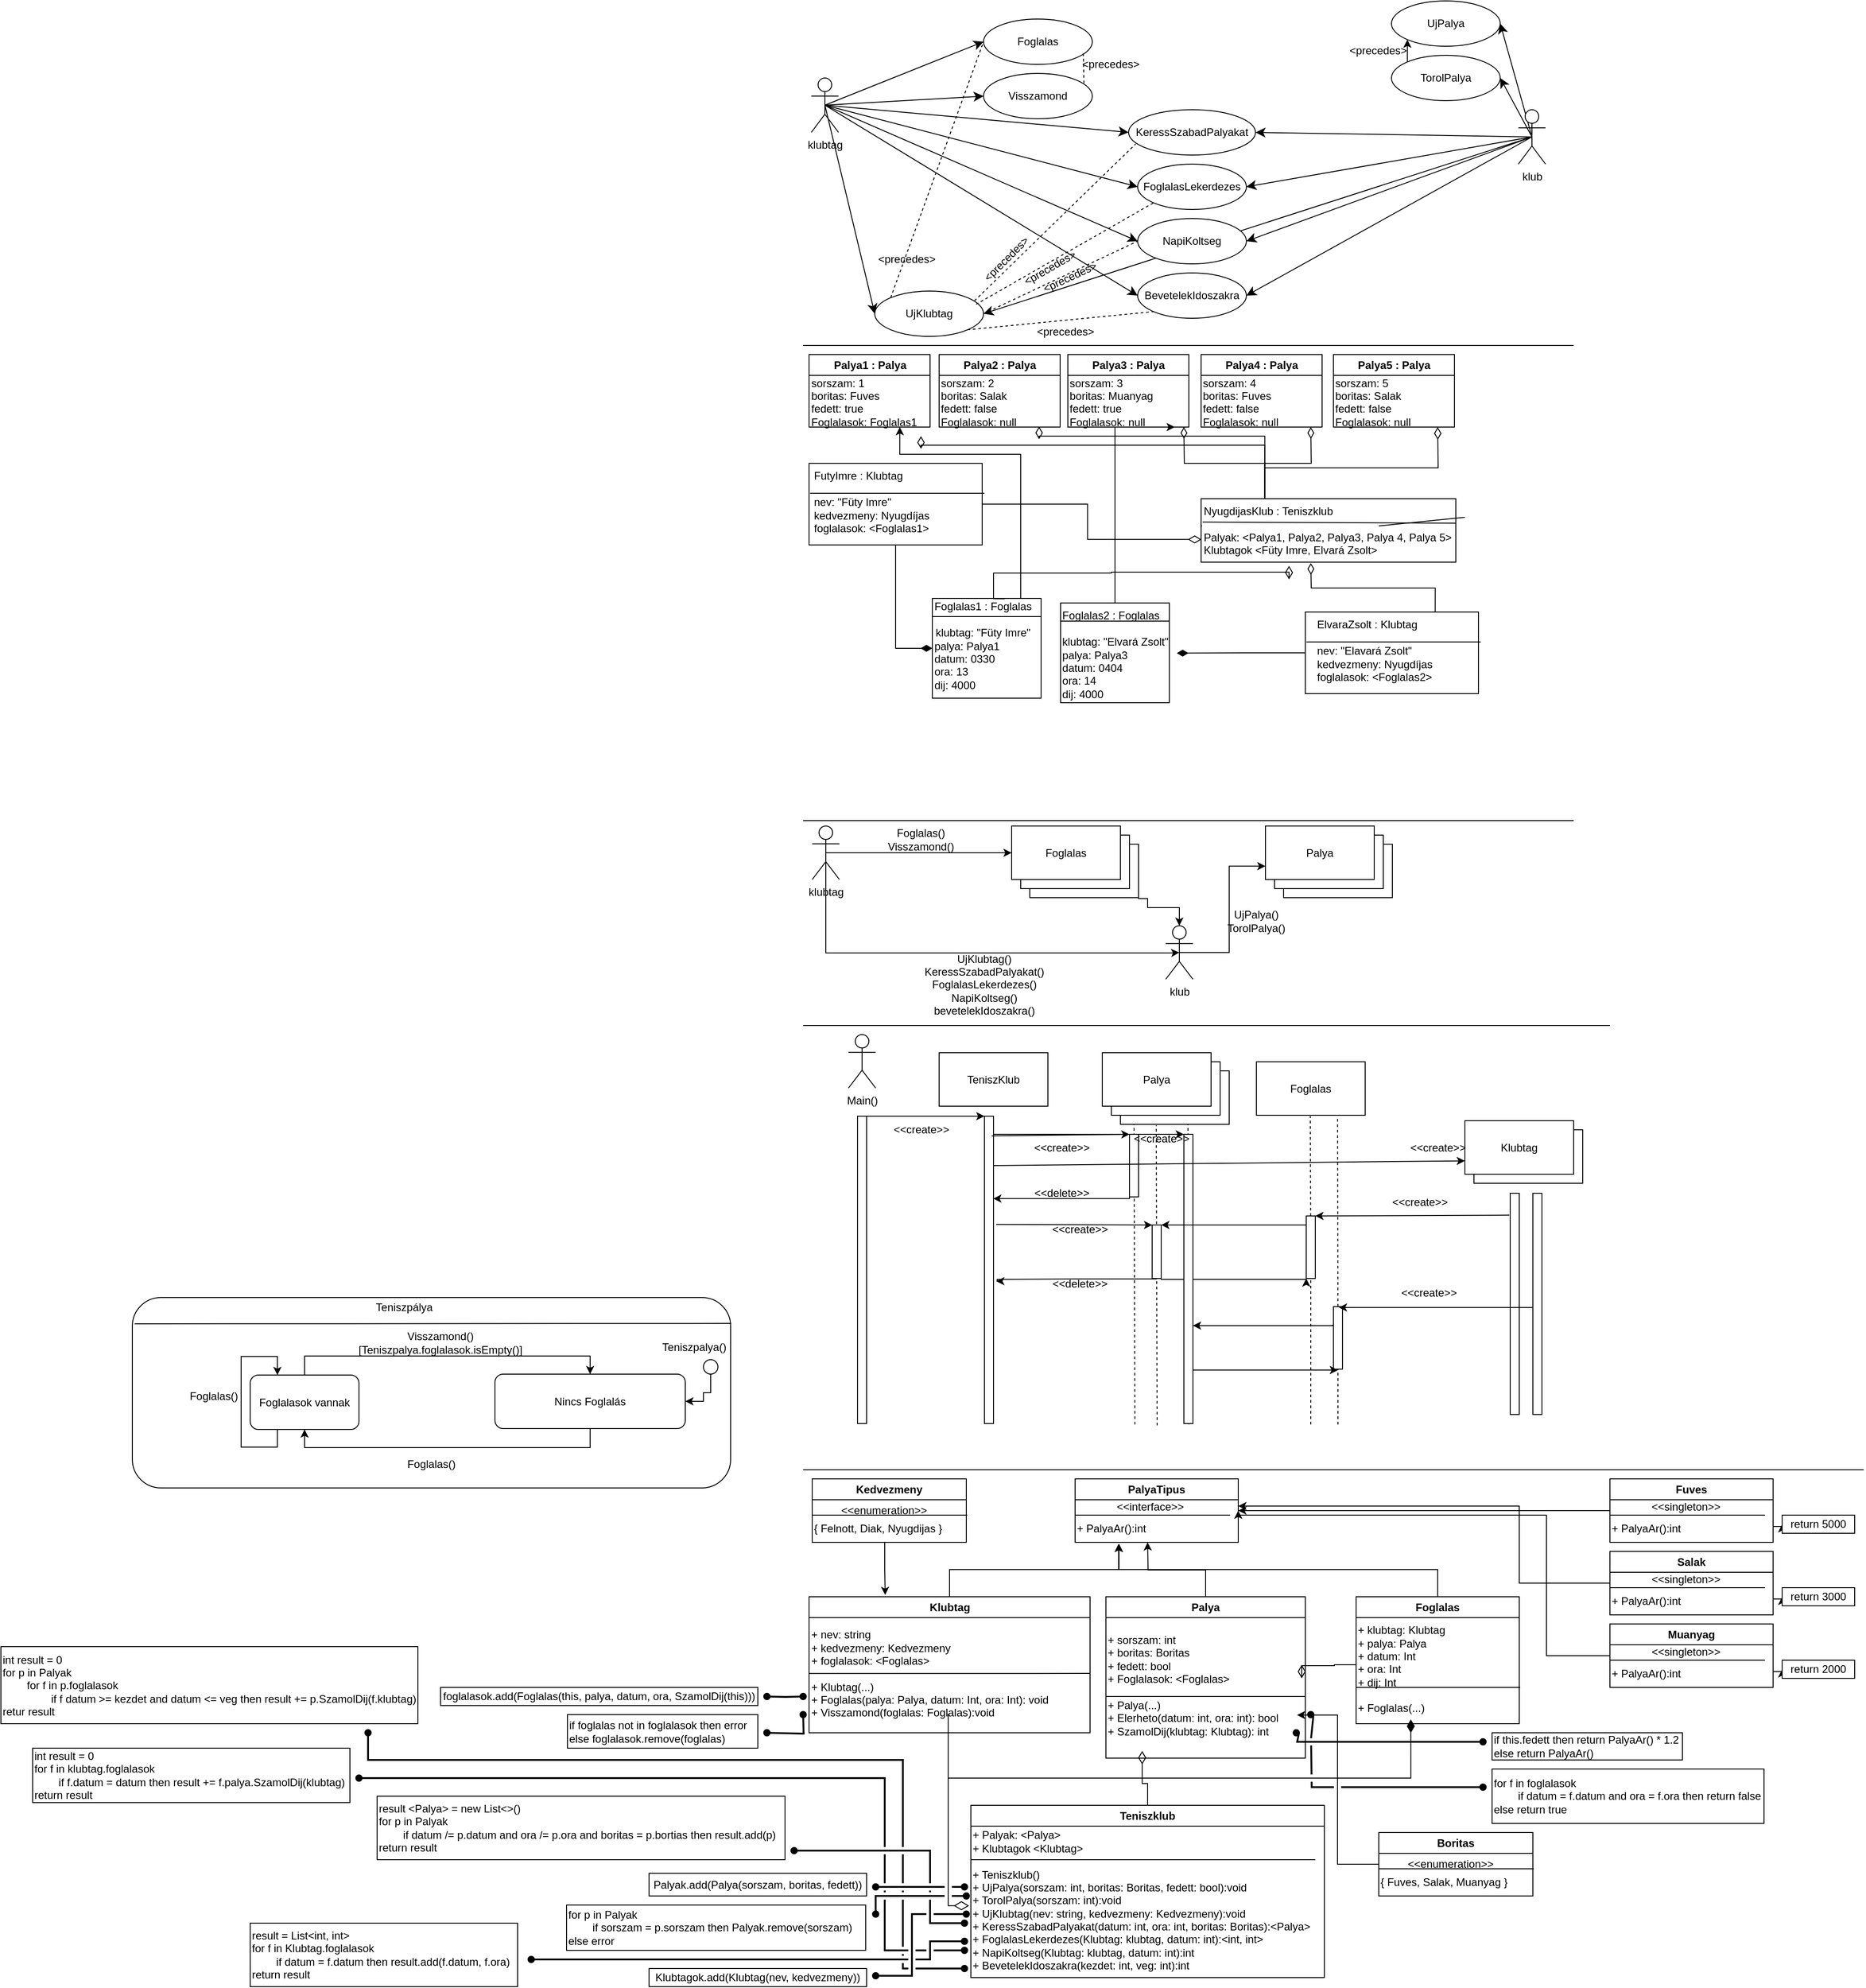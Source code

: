 <mxfile version="27.0.3">
  <diagram name="Page-1" id="23k4kIXcUpD67ppIFEuZ">
    <mxGraphModel dx="3860" dy="1197" grid="1" gridSize="10" guides="1" tooltips="1" connect="1" arrows="1" fold="1" page="1" pageScale="1" pageWidth="850" pageHeight="1100" math="0" shadow="0">
      <root>
        <mxCell id="0" />
        <mxCell id="1" parent="0" />
        <mxCell id="bFtffV7Dq0BiN4H6MrVR-46" style="edgeStyle=orthogonalEdgeStyle;rounded=0;orthogonalLoop=1;jettySize=auto;html=1;exitX=0.5;exitY=0;exitDx=0;exitDy=0;entryX=0.75;entryY=1;entryDx=0;entryDy=0;" edge="1" parent="1" source="wmerD7P6c2fhzKaJmc1H-5" target="bFtffV7Dq0BiN4H6MrVR-38">
          <mxGeometry relative="1" as="geometry">
            <Array as="points">
              <mxPoint x="240" y="659" />
              <mxPoint x="240" y="500" />
              <mxPoint x="107" y="500" />
            </Array>
          </mxGeometry>
        </mxCell>
        <mxCell id="wmerD7P6c2fhzKaJmc1H-5" value="" style="rounded=0;whiteSpace=wrap;html=1;" parent="1" vertex="1">
          <mxGeometry x="142.5" y="659" width="120" height="110" as="geometry" />
        </mxCell>
        <mxCell id="-5aLn5IDz-yiHX2ItAhz-75" value="Foglalas" style="rounded=0;whiteSpace=wrap;html=1;" parent="1" vertex="1">
          <mxGeometry x="250" y="930.0" width="120" height="59" as="geometry" />
        </mxCell>
        <mxCell id="-5aLn5IDz-yiHX2ItAhz-74" value="Foglalas" style="rounded=0;whiteSpace=wrap;html=1;" parent="1" vertex="1">
          <mxGeometry x="240" y="920.0" width="120" height="59" as="geometry" />
        </mxCell>
        <mxCell id="-5aLn5IDz-yiHX2ItAhz-71" value="Klubtag" style="rounded=0;whiteSpace=wrap;html=1;" parent="1" vertex="1">
          <mxGeometry x="740" y="1245.0" width="120" height="59" as="geometry" />
        </mxCell>
        <mxCell id="-5aLn5IDz-yiHX2ItAhz-46" value="" style="endArrow=none;dashed=1;html=1;rounded=0;entryX=0.125;entryY=-0.05;entryDx=0;entryDy=0;entryPerimeter=0;" parent="1" edge="1">
          <mxGeometry width="50" height="50" relative="1" as="geometry">
            <mxPoint x="425.5" y="1570.0" as="sourcePoint" />
            <mxPoint x="424.5" y="1239.0" as="targetPoint" />
          </mxGeometry>
        </mxCell>
        <mxCell id="-5aLn5IDz-yiHX2ItAhz-45" value="" style="endArrow=none;dashed=1;html=1;rounded=0;entryX=0.125;entryY=-0.05;entryDx=0;entryDy=0;entryPerimeter=0;" parent="1" edge="1">
          <mxGeometry width="50" height="50" relative="1" as="geometry">
            <mxPoint x="390.5" y="1571.0" as="sourcePoint" />
            <mxPoint x="389.5" y="1240.0" as="targetPoint" />
          </mxGeometry>
        </mxCell>
        <mxCell id="-5aLn5IDz-yiHX2ItAhz-44" value="" style="endArrow=none;dashed=1;html=1;rounded=0;entryX=0.125;entryY=-0.05;entryDx=0;entryDy=0;entryPerimeter=0;" parent="1" target="-5aLn5IDz-yiHX2ItAhz-43" edge="1">
          <mxGeometry width="50" height="50" relative="1" as="geometry">
            <mxPoint x="366" y="1570.0" as="sourcePoint" />
            <mxPoint x="380" y="1350.0" as="targetPoint" />
          </mxGeometry>
        </mxCell>
        <mxCell id="-5aLn5IDz-yiHX2ItAhz-24" value="Palya" style="rounded=0;whiteSpace=wrap;html=1;" parent="1" vertex="1">
          <mxGeometry x="350" y="1180.0" width="120" height="59" as="geometry" />
        </mxCell>
        <mxCell id="-5aLn5IDz-yiHX2ItAhz-23" value="Palya" style="rounded=0;whiteSpace=wrap;html=1;" parent="1" vertex="1">
          <mxGeometry x="340" y="1170.0" width="120" height="59" as="geometry" />
        </mxCell>
        <mxCell id="-5aLn5IDz-yiHX2ItAhz-4" value="" style="rounded=0;whiteSpace=wrap;html=1;" parent="1" vertex="1">
          <mxGeometry x="530" y="930.0" width="120" height="59" as="geometry" />
        </mxCell>
        <mxCell id="-5aLn5IDz-yiHX2ItAhz-3" value="" style="rounded=0;whiteSpace=wrap;html=1;" parent="1" vertex="1">
          <mxGeometry x="520" y="920.0" width="120" height="59" as="geometry" />
        </mxCell>
        <mxCell id="tQPfZLa-1JDw5LYKSxju-6" style="edgeStyle=none;curved=1;rounded=0;orthogonalLoop=1;jettySize=auto;html=1;exitX=0.5;exitY=0.5;exitDx=0;exitDy=0;exitPerimeter=0;entryX=0;entryY=0.5;entryDx=0;entryDy=0;fontSize=12;startSize=8;endSize=8;" parent="1" source="RCcNGVWDQ_7rDxmdVCuK-1" target="tQPfZLa-1JDw5LYKSxju-1" edge="1">
          <mxGeometry relative="1" as="geometry" />
        </mxCell>
        <mxCell id="tQPfZLa-1JDw5LYKSxju-7" style="edgeStyle=none;curved=1;rounded=0;orthogonalLoop=1;jettySize=auto;html=1;exitX=0.5;exitY=0.5;exitDx=0;exitDy=0;exitPerimeter=0;entryX=0;entryY=0.5;entryDx=0;entryDy=0;fontSize=12;startSize=8;endSize=8;" parent="1" source="RCcNGVWDQ_7rDxmdVCuK-1" target="RCcNGVWDQ_7rDxmdVCuK-3" edge="1">
          <mxGeometry relative="1" as="geometry" />
        </mxCell>
        <mxCell id="tQPfZLa-1JDw5LYKSxju-8" style="edgeStyle=none;curved=1;rounded=0;orthogonalLoop=1;jettySize=auto;html=1;exitX=0.5;exitY=0.5;exitDx=0;exitDy=0;exitPerimeter=0;entryX=0;entryY=0.5;entryDx=0;entryDy=0;fontSize=12;startSize=8;endSize=8;" parent="1" source="RCcNGVWDQ_7rDxmdVCuK-1" target="RCcNGVWDQ_7rDxmdVCuK-10" edge="1">
          <mxGeometry relative="1" as="geometry" />
        </mxCell>
        <mxCell id="tQPfZLa-1JDw5LYKSxju-20" style="edgeStyle=none;curved=1;rounded=0;orthogonalLoop=1;jettySize=auto;html=1;exitX=0.5;exitY=0.5;exitDx=0;exitDy=0;exitPerimeter=0;entryX=0;entryY=0.5;entryDx=0;entryDy=0;fontSize=12;startSize=8;endSize=8;" parent="1" source="RCcNGVWDQ_7rDxmdVCuK-1" target="tQPfZLa-1JDw5LYKSxju-16" edge="1">
          <mxGeometry relative="1" as="geometry" />
        </mxCell>
        <mxCell id="tQPfZLa-1JDw5LYKSxju-32" style="edgeStyle=none;curved=1;rounded=0;orthogonalLoop=1;jettySize=auto;html=1;exitX=0.5;exitY=0.5;exitDx=0;exitDy=0;exitPerimeter=0;entryX=0;entryY=0.5;entryDx=0;entryDy=0;fontSize=12;startSize=8;endSize=8;" parent="1" source="RCcNGVWDQ_7rDxmdVCuK-1" target="tQPfZLa-1JDw5LYKSxju-28" edge="1">
          <mxGeometry relative="1" as="geometry" />
        </mxCell>
        <mxCell id="tQPfZLa-1JDw5LYKSxju-34" style="edgeStyle=none;curved=1;rounded=0;orthogonalLoop=1;jettySize=auto;html=1;exitX=0.5;exitY=0.5;exitDx=0;exitDy=0;exitPerimeter=0;entryX=0;entryY=0.5;entryDx=0;entryDy=0;fontSize=12;startSize=8;endSize=8;" parent="1" source="RCcNGVWDQ_7rDxmdVCuK-1" target="tQPfZLa-1JDw5LYKSxju-29" edge="1">
          <mxGeometry relative="1" as="geometry" />
        </mxCell>
        <mxCell id="tQPfZLa-1JDw5LYKSxju-35" style="edgeStyle=none;curved=1;rounded=0;orthogonalLoop=1;jettySize=auto;html=1;exitX=0.5;exitY=0.5;exitDx=0;exitDy=0;exitPerimeter=0;entryX=0;entryY=0.5;entryDx=0;entryDy=0;fontSize=12;startSize=8;endSize=8;" parent="1" source="RCcNGVWDQ_7rDxmdVCuK-1" target="tQPfZLa-1JDw5LYKSxju-30" edge="1">
          <mxGeometry relative="1" as="geometry" />
        </mxCell>
        <mxCell id="RCcNGVWDQ_7rDxmdVCuK-1" value="klubtag" style="shape=umlActor;verticalLabelPosition=bottom;verticalAlign=top;html=1;outlineConnect=0;" parent="1" vertex="1">
          <mxGeometry x="9" y="85" width="30" height="60" as="geometry" />
        </mxCell>
        <mxCell id="RCcNGVWDQ_7rDxmdVCuK-3" value="Foglalas" style="ellipse;whiteSpace=wrap;html=1;" parent="1" vertex="1">
          <mxGeometry x="199" y="20" width="120" height="50" as="geometry" />
        </mxCell>
        <mxCell id="RCcNGVWDQ_7rDxmdVCuK-27" style="edgeStyle=orthogonalEdgeStyle;rounded=0;orthogonalLoop=1;jettySize=auto;html=1;exitX=0;exitY=0;exitDx=0;exitDy=0;entryX=0;entryY=1;entryDx=0;entryDy=0;" parent="1" source="RCcNGVWDQ_7rDxmdVCuK-6" target="RCcNGVWDQ_7rDxmdVCuK-7" edge="1">
          <mxGeometry relative="1" as="geometry" />
        </mxCell>
        <mxCell id="RCcNGVWDQ_7rDxmdVCuK-6" value="TorolPalya" style="ellipse;whiteSpace=wrap;html=1;" parent="1" vertex="1">
          <mxGeometry x="649" y="60" width="120" height="50" as="geometry" />
        </mxCell>
        <mxCell id="RCcNGVWDQ_7rDxmdVCuK-7" value="UjP&lt;span style=&quot;background-color: transparent; color: light-dark(rgb(0, 0, 0), rgb(255, 255, 255));&quot;&gt;alya&lt;/span&gt;" style="ellipse;whiteSpace=wrap;html=1;" parent="1" vertex="1">
          <mxGeometry x="649" width="120" height="50" as="geometry" />
        </mxCell>
        <mxCell id="tQPfZLa-1JDw5LYKSxju-4" style="edgeStyle=none;curved=1;rounded=0;orthogonalLoop=1;jettySize=auto;html=1;exitX=0.5;exitY=0.5;exitDx=0;exitDy=0;exitPerimeter=0;entryX=1;entryY=0.5;entryDx=0;entryDy=0;fontSize=12;startSize=8;endSize=8;" parent="1" source="RCcNGVWDQ_7rDxmdVCuK-8" target="RCcNGVWDQ_7rDxmdVCuK-6" edge="1">
          <mxGeometry relative="1" as="geometry" />
        </mxCell>
        <mxCell id="tQPfZLa-1JDw5LYKSxju-5" style="edgeStyle=none;curved=1;rounded=0;orthogonalLoop=1;jettySize=auto;html=1;exitX=0.5;exitY=0.5;exitDx=0;exitDy=0;exitPerimeter=0;entryX=1;entryY=0.5;entryDx=0;entryDy=0;fontSize=12;startSize=8;endSize=8;" parent="1" source="RCcNGVWDQ_7rDxmdVCuK-8" target="RCcNGVWDQ_7rDxmdVCuK-7" edge="1">
          <mxGeometry relative="1" as="geometry" />
        </mxCell>
        <mxCell id="tQPfZLa-1JDw5LYKSxju-27" style="edgeStyle=none;curved=1;rounded=0;orthogonalLoop=1;jettySize=auto;html=1;exitX=0.5;exitY=0.5;exitDx=0;exitDy=0;exitPerimeter=0;entryX=1;entryY=0.5;entryDx=0;entryDy=0;fontSize=12;startSize=8;endSize=8;" parent="1" source="RCcNGVWDQ_7rDxmdVCuK-8" target="tQPfZLa-1JDw5LYKSxju-16" edge="1">
          <mxGeometry relative="1" as="geometry" />
        </mxCell>
        <mxCell id="tQPfZLa-1JDw5LYKSxju-31" style="edgeStyle=none;curved=1;rounded=0;orthogonalLoop=1;jettySize=auto;html=1;exitX=0.5;exitY=0.5;exitDx=0;exitDy=0;exitPerimeter=0;entryX=1;entryY=0.5;entryDx=0;entryDy=0;fontSize=12;startSize=8;endSize=8;" parent="1" source="RCcNGVWDQ_7rDxmdVCuK-8" target="tQPfZLa-1JDw5LYKSxju-1" edge="1">
          <mxGeometry relative="1" as="geometry" />
        </mxCell>
        <mxCell id="tQPfZLa-1JDw5LYKSxju-33" style="edgeStyle=none;curved=1;rounded=0;orthogonalLoop=1;jettySize=auto;html=1;exitX=0.5;exitY=0.5;exitDx=0;exitDy=0;exitPerimeter=0;entryX=1;entryY=0.5;entryDx=0;entryDy=0;fontSize=12;startSize=8;endSize=8;" parent="1" source="RCcNGVWDQ_7rDxmdVCuK-8" target="tQPfZLa-1JDw5LYKSxju-28" edge="1">
          <mxGeometry relative="1" as="geometry" />
        </mxCell>
        <mxCell id="tQPfZLa-1JDw5LYKSxju-36" style="edgeStyle=none;curved=1;rounded=0;orthogonalLoop=1;jettySize=auto;html=1;exitX=0.5;exitY=0.5;exitDx=0;exitDy=0;exitPerimeter=0;entryX=1;entryY=0.5;entryDx=0;entryDy=0;fontSize=12;startSize=8;endSize=8;" parent="1" source="RCcNGVWDQ_7rDxmdVCuK-8" target="tQPfZLa-1JDw5LYKSxju-29" edge="1">
          <mxGeometry relative="1" as="geometry" />
        </mxCell>
        <mxCell id="tQPfZLa-1JDw5LYKSxju-37" style="edgeStyle=none;curved=1;rounded=0;orthogonalLoop=1;jettySize=auto;html=1;exitX=0.5;exitY=0.5;exitDx=0;exitDy=0;exitPerimeter=0;entryX=1;entryY=0.5;entryDx=0;entryDy=0;fontSize=12;startSize=8;endSize=8;" parent="1" source="RCcNGVWDQ_7rDxmdVCuK-8" target="tQPfZLa-1JDw5LYKSxju-30" edge="1">
          <mxGeometry relative="1" as="geometry" />
        </mxCell>
        <mxCell id="RCcNGVWDQ_7rDxmdVCuK-8" value="klub" style="shape=umlActor;verticalLabelPosition=bottom;verticalAlign=top;html=1;outlineConnect=0;" parent="1" vertex="1">
          <mxGeometry x="789" y="120" width="30" height="60" as="geometry" />
        </mxCell>
        <mxCell id="RCcNGVWDQ_7rDxmdVCuK-10" value="Visszamond" style="ellipse;whiteSpace=wrap;html=1;" parent="1" vertex="1">
          <mxGeometry x="199" y="80" width="120" height="50" as="geometry" />
        </mxCell>
        <mxCell id="RCcNGVWDQ_7rDxmdVCuK-13" value="&amp;lt;precedes&amp;gt;" style="text;html=1;align=center;verticalAlign=middle;resizable=0;points=[];autosize=1;strokeColor=none;fillColor=none;" parent="1" vertex="1">
          <mxGeometry x="589" y="40" width="90" height="30" as="geometry" />
        </mxCell>
        <mxCell id="RCcNGVWDQ_7rDxmdVCuK-28" value="&amp;lt;precedes&amp;gt;" style="text;html=1;align=center;verticalAlign=middle;resizable=0;points=[];autosize=1;strokeColor=none;fillColor=none;" parent="1" vertex="1">
          <mxGeometry x="294" y="55" width="90" height="30" as="geometry" />
        </mxCell>
        <mxCell id="RCcNGVWDQ_7rDxmdVCuK-30" value="Klubtag" style="swimlane;whiteSpace=wrap;html=1;" parent="1" vertex="1">
          <mxGeometry x="6.5" y="1760" width="310" height="150" as="geometry" />
        </mxCell>
        <mxCell id="RCcNGVWDQ_7rDxmdVCuK-32" value="+ nev: string&lt;div&gt;+ kedvezmeny: Kedvezmeny&lt;/div&gt;&lt;div&gt;+ foglalasok: &amp;lt;Foglalas&amp;gt;&lt;/div&gt;&lt;div&gt;&lt;br&gt;&lt;/div&gt;&lt;div&gt;+ Klubtag(...)&lt;/div&gt;&lt;div&gt;+ Foglalas(palya: Palya, datum: Int, ora: Int): void&lt;/div&gt;&lt;div&gt;+ Visszamond(foglalas: Foglalas):void&lt;/div&gt;" style="text;html=1;align=left;verticalAlign=middle;resizable=0;points=[];autosize=1;strokeColor=none;fillColor=none;" parent="RCcNGVWDQ_7rDxmdVCuK-30" vertex="1">
          <mxGeometry y="30" width="280" height="110" as="geometry" />
        </mxCell>
        <mxCell id="RCcNGVWDQ_7rDxmdVCuK-33" value="" style="endArrow=none;html=1;rounded=0;entryX=1.005;entryY=0.43;entryDx=0;entryDy=0;entryPerimeter=0;" parent="RCcNGVWDQ_7rDxmdVCuK-30" edge="1">
          <mxGeometry width="50" height="50" relative="1" as="geometry">
            <mxPoint y="84.65" as="sourcePoint" />
            <mxPoint x="310.0" y="84.55" as="targetPoint" />
          </mxGeometry>
        </mxCell>
        <mxCell id="4rPIcV-lHyRuGQjlF1An-21" style="edgeStyle=orthogonalEdgeStyle;rounded=0;orthogonalLoop=1;jettySize=auto;html=1;exitX=0.5;exitY=0;exitDx=0;exitDy=0;" parent="1" source="RCcNGVWDQ_7rDxmdVCuK-35" edge="1">
          <mxGeometry relative="1" as="geometry">
            <mxPoint x="380" y="1700" as="targetPoint" />
          </mxGeometry>
        </mxCell>
        <mxCell id="RCcNGVWDQ_7rDxmdVCuK-35" value="Palya" style="swimlane;whiteSpace=wrap;html=1;" parent="1" vertex="1">
          <mxGeometry x="334" y="1760" width="220" height="178" as="geometry" />
        </mxCell>
        <mxCell id="RCcNGVWDQ_7rDxmdVCuK-34" value="+ sorszam: int&lt;div&gt;+ boritas: Boritas&lt;/div&gt;&lt;div&gt;+ fedett: bool&lt;/div&gt;&lt;div&gt;+ Foglalasok: &amp;lt;Foglalas&amp;gt;&lt;/div&gt;&lt;div&gt;&lt;br&gt;&lt;/div&gt;&lt;div&gt;+ Palya(...)&lt;/div&gt;&lt;div&gt;+ Elerheto(datum: int, ora: int): bool&lt;/div&gt;&lt;div&gt;+ SzamolDij(klubtag: Klubtag): int&lt;/div&gt;" style="text;html=1;align=left;verticalAlign=middle;resizable=0;points=[];autosize=1;strokeColor=none;fillColor=none;" parent="RCcNGVWDQ_7rDxmdVCuK-35" vertex="1">
          <mxGeometry y="33" width="210" height="130" as="geometry" />
        </mxCell>
        <mxCell id="bFtffV7Dq0BiN4H6MrVR-107" value="" style="html=1;labelBackgroundColor=#ffffff;jettySize=auto;orthogonalLoop=1;fontSize=14;rounded=0;jumpStyle=gap;edgeStyle=orthogonalEdgeStyle;startArrow=oval;endArrow=oval;strokeWidth=2;startFill=1;endFill=1;sourcePerimeterSpacing=3;targetPerimeterSpacing=3;" edge="1" parent="RCcNGVWDQ_7rDxmdVCuK-35">
          <mxGeometry width="48" height="48" relative="1" as="geometry">
            <mxPoint x="416" y="160" as="sourcePoint" />
            <mxPoint x="210" y="150.05" as="targetPoint" />
            <Array as="points">
              <mxPoint x="370" y="160.05" />
              <mxPoint x="211" y="160.05" />
              <mxPoint x="211" y="150.05" />
            </Array>
          </mxGeometry>
        </mxCell>
        <mxCell id="RCcNGVWDQ_7rDxmdVCuK-37" value="Foglalas" style="swimlane;whiteSpace=wrap;html=1;" parent="1" vertex="1">
          <mxGeometry x="610" y="1760.0" width="180" height="140" as="geometry" />
        </mxCell>
        <mxCell id="4rPIcV-lHyRuGQjlF1An-25" style="edgeStyle=orthogonalEdgeStyle;rounded=0;orthogonalLoop=1;jettySize=auto;html=1;endArrow=diamondThin;endFill=0;endSize=12;" parent="RCcNGVWDQ_7rDxmdVCuK-37" source="RCcNGVWDQ_7rDxmdVCuK-38" edge="1">
          <mxGeometry relative="1" as="geometry">
            <mxPoint x="-60" y="75.0" as="targetPoint" />
            <Array as="points">
              <mxPoint x="-24" y="75" />
              <mxPoint x="-60" y="76" />
            </Array>
          </mxGeometry>
        </mxCell>
        <mxCell id="RCcNGVWDQ_7rDxmdVCuK-38" value="+ klubtag: Klubtag&lt;div&gt;+ palya: Palya&lt;/div&gt;&lt;div&gt;+ datum: Int&lt;/div&gt;&lt;div&gt;+ ora: Int&lt;/div&gt;&lt;div&gt;+ dij: Int&lt;/div&gt;&lt;div&gt;&lt;br&gt;&lt;/div&gt;&lt;div&gt;+ Foglalas(...)&lt;/div&gt;" style="text;html=1;align=left;verticalAlign=middle;resizable=0;points=[];autosize=1;strokeColor=none;fillColor=none;" parent="RCcNGVWDQ_7rDxmdVCuK-37" vertex="1">
          <mxGeometry y="25" width="120" height="110" as="geometry" />
        </mxCell>
        <mxCell id="RCcNGVWDQ_7rDxmdVCuK-40" value="" style="endArrow=none;html=1;rounded=0;" parent="RCcNGVWDQ_7rDxmdVCuK-37" edge="1">
          <mxGeometry width="50" height="50" relative="1" as="geometry">
            <mxPoint y="100" as="sourcePoint" />
            <mxPoint x="181" y="100.0" as="targetPoint" />
            <Array as="points">
              <mxPoint y="100" />
            </Array>
          </mxGeometry>
        </mxCell>
        <mxCell id="RCcNGVWDQ_7rDxmdVCuK-39" value="" style="endArrow=none;html=1;rounded=0;" parent="1" source="RCcNGVWDQ_7rDxmdVCuK-34" edge="1">
          <mxGeometry width="50" height="50" relative="1" as="geometry">
            <mxPoint x="414" y="1830.0" as="sourcePoint" />
            <mxPoint x="554" y="1870.0" as="targetPoint" />
            <Array as="points">
              <mxPoint x="334" y="1870.0" />
            </Array>
          </mxGeometry>
        </mxCell>
        <mxCell id="RCcNGVWDQ_7rDxmdVCuK-41" value="Teniszklub" style="swimlane;whiteSpace=wrap;html=1;" parent="1" vertex="1">
          <mxGeometry x="185" y="1990.0" width="390" height="190" as="geometry" />
        </mxCell>
        <mxCell id="RCcNGVWDQ_7rDxmdVCuK-44" value="" style="endArrow=none;html=1;rounded=0;" parent="RCcNGVWDQ_7rDxmdVCuK-41" edge="1">
          <mxGeometry width="50" height="50" relative="1" as="geometry">
            <mxPoint x="160" y="60" as="sourcePoint" />
            <mxPoint x="380" y="60" as="targetPoint" />
            <Array as="points">
              <mxPoint y="60" />
              <mxPoint x="160" y="60" />
            </Array>
          </mxGeometry>
        </mxCell>
        <mxCell id="RCcNGVWDQ_7rDxmdVCuK-42" value="+ Palyak: &amp;lt;Palya&amp;gt;&lt;div&gt;+ Klubtagok &amp;lt;Klubtag&amp;gt;&lt;/div&gt;&lt;div&gt;&lt;br&gt;&lt;/div&gt;&lt;div&gt;+ Teniszklub()&lt;/div&gt;&lt;div&gt;+ UjPalya(sorszam: int, boritas: Boritas, fedett: bool):void&lt;/div&gt;&lt;div&gt;+ TorolPalya(sorszam: int):void&lt;/div&gt;&lt;div&gt;+ UjKlubtag(nev: string, kedvezmeny: Kedvezmeny):void&lt;/div&gt;&lt;div&gt;+ KeressSzabadPalyakat(datum: int, ora: int, boritas: Boritas):&amp;lt;Palya&amp;gt;&lt;/div&gt;&lt;div&gt;+ FoglalasLekerdezes(Klubtag: klubtag, datum: int):&amp;lt;int, int&amp;gt;&lt;/div&gt;&lt;div&gt;+ NapiKoltseg(Klubtag: klubtag, datum: int):int&lt;/div&gt;&lt;div&gt;+ BevetelekIdoszakra(kezdet: int, veg: int):int&lt;/div&gt;" style="text;html=1;align=left;verticalAlign=middle;resizable=0;points=[];autosize=1;strokeColor=none;fillColor=none;" parent="RCcNGVWDQ_7rDxmdVCuK-41" vertex="1">
          <mxGeometry y="20" width="390" height="170" as="geometry" />
        </mxCell>
        <mxCell id="tQPfZLa-1JDw5LYKSxju-1" value="UjKlubtag" style="ellipse;whiteSpace=wrap;html=1;" parent="1" vertex="1">
          <mxGeometry x="79" y="320" width="120" height="50" as="geometry" />
        </mxCell>
        <mxCell id="tQPfZLa-1JDw5LYKSxju-15" value="&amp;lt;precedes&amp;gt;" style="text;html=1;align=center;verticalAlign=middle;resizable=0;points=[];autosize=1;strokeColor=none;fillColor=none;" parent="1" vertex="1">
          <mxGeometry x="69" y="270" width="90" height="30" as="geometry" />
        </mxCell>
        <mxCell id="tQPfZLa-1JDw5LYKSxju-16" value="KeressSzabadPalyakat" style="ellipse;whiteSpace=wrap;html=1;" parent="1" vertex="1">
          <mxGeometry x="359" y="120" width="140" height="50" as="geometry" />
        </mxCell>
        <mxCell id="tQPfZLa-1JDw5LYKSxju-17" value="" style="endArrow=none;dashed=1;html=1;rounded=0;fontSize=12;startSize=8;endSize=8;curved=1;entryX=0;entryY=0.5;entryDx=0;entryDy=0;exitX=0;exitY=0;exitDx=0;exitDy=0;" parent="1" source="tQPfZLa-1JDw5LYKSxju-1" target="RCcNGVWDQ_7rDxmdVCuK-3" edge="1">
          <mxGeometry width="50" height="50" relative="1" as="geometry">
            <mxPoint x="89" y="190" as="sourcePoint" />
            <mxPoint x="139" y="140" as="targetPoint" />
          </mxGeometry>
        </mxCell>
        <mxCell id="tQPfZLa-1JDw5LYKSxju-19" value="" style="endArrow=none;dashed=1;html=1;rounded=0;fontSize=12;startSize=8;endSize=8;curved=1;exitX=0.923;exitY=0.214;exitDx=0;exitDy=0;exitPerimeter=0;" parent="1" source="RCcNGVWDQ_7rDxmdVCuK-10" edge="1">
          <mxGeometry width="50" height="50" relative="1" as="geometry">
            <mxPoint x="309" y="85" as="sourcePoint" />
            <mxPoint x="309" y="55" as="targetPoint" />
          </mxGeometry>
        </mxCell>
        <mxCell id="tQPfZLa-1JDw5LYKSxju-21" value="" style="endArrow=none;dashed=1;html=1;rounded=0;fontSize=12;startSize=8;endSize=8;curved=1;entryX=0.056;entryY=0.756;entryDx=0;entryDy=0;entryPerimeter=0;exitX=0.918;exitY=0.212;exitDx=0;exitDy=0;exitPerimeter=0;" parent="1" source="tQPfZLa-1JDw5LYKSxju-1" target="tQPfZLa-1JDw5LYKSxju-16" edge="1">
          <mxGeometry width="50" height="50" relative="1" as="geometry">
            <mxPoint x="179" y="190" as="sourcePoint" />
            <mxPoint x="219" y="160" as="targetPoint" />
          </mxGeometry>
        </mxCell>
        <mxCell id="tQPfZLa-1JDw5LYKSxju-25" value="&amp;lt;precedes&amp;gt;" style="text;html=1;align=center;verticalAlign=middle;resizable=0;points=[];autosize=1;strokeColor=none;fillColor=none;rotation=-45;" parent="1" vertex="1">
          <mxGeometry x="179" y="270" width="90" height="30" as="geometry" />
        </mxCell>
        <mxCell id="tQPfZLa-1JDw5LYKSxju-28" value="FoglalasLekerdezes" style="ellipse;whiteSpace=wrap;html=1;" parent="1" vertex="1">
          <mxGeometry x="369" y="180" width="120" height="50" as="geometry" />
        </mxCell>
        <mxCell id="tQPfZLa-1JDw5LYKSxju-29" value="NapiKoltseg" style="ellipse;whiteSpace=wrap;html=1;" parent="1" vertex="1">
          <mxGeometry x="369" y="240" width="120" height="50" as="geometry" />
        </mxCell>
        <mxCell id="tQPfZLa-1JDw5LYKSxju-30" value="BevetelekIdoszakra" style="ellipse;whiteSpace=wrap;html=1;" parent="1" vertex="1">
          <mxGeometry x="369" y="300" width="120" height="50" as="geometry" />
        </mxCell>
        <mxCell id="tQPfZLa-1JDw5LYKSxju-38" value="" style="endArrow=none;dashed=1;html=1;rounded=0;fontSize=12;startSize=8;endSize=8;curved=1;entryX=0;entryY=1;entryDx=0;entryDy=0;exitX=0.932;exitY=0.292;exitDx=0;exitDy=0;exitPerimeter=0;" parent="1" source="tQPfZLa-1JDw5LYKSxju-1" target="tQPfZLa-1JDw5LYKSxju-28" edge="1">
          <mxGeometry width="50" height="50" relative="1" as="geometry">
            <mxPoint x="199" y="341" as="sourcePoint" />
            <mxPoint x="377" y="168" as="targetPoint" />
          </mxGeometry>
        </mxCell>
        <mxCell id="tQPfZLa-1JDw5LYKSxju-39" value="" style="endArrow=none;dashed=1;html=1;rounded=0;fontSize=12;startSize=8;endSize=8;curved=1;entryX=0;entryY=0.5;entryDx=0;entryDy=0;exitX=1;exitY=0.5;exitDx=0;exitDy=0;" parent="1" source="tQPfZLa-1JDw5LYKSxju-1" target="tQPfZLa-1JDw5LYKSxju-29" edge="1">
          <mxGeometry width="50" height="50" relative="1" as="geometry">
            <mxPoint x="201" y="345" as="sourcePoint" />
            <mxPoint x="397" y="233" as="targetPoint" />
          </mxGeometry>
        </mxCell>
        <mxCell id="tQPfZLa-1JDw5LYKSxju-40" value="" style="endArrow=none;dashed=1;html=1;rounded=0;fontSize=12;startSize=8;endSize=8;curved=1;entryX=0;entryY=1;entryDx=0;entryDy=0;exitX=1;exitY=1;exitDx=0;exitDy=0;" parent="1" source="tQPfZLa-1JDw5LYKSxju-1" target="tQPfZLa-1JDw5LYKSxju-30" edge="1">
          <mxGeometry width="50" height="50" relative="1" as="geometry">
            <mxPoint x="209" y="355" as="sourcePoint" />
            <mxPoint x="379" y="275" as="targetPoint" />
          </mxGeometry>
        </mxCell>
        <mxCell id="tQPfZLa-1JDw5LYKSxju-41" value="&amp;lt;precedes&amp;gt;" style="text;html=1;align=center;verticalAlign=middle;resizable=0;points=[];autosize=1;strokeColor=none;fillColor=none;" parent="1" vertex="1">
          <mxGeometry x="244" y="350" width="90" height="30" as="geometry" />
        </mxCell>
        <mxCell id="-5aLn5IDz-yiHX2ItAhz-5" style="edgeStyle=orthogonalEdgeStyle;rounded=0;orthogonalLoop=1;jettySize=auto;html=1;exitX=0.5;exitY=0.5;exitDx=0;exitDy=0;exitPerimeter=0;entryX=0;entryY=0.5;entryDx=0;entryDy=0;" parent="1" source="tQPfZLa-1JDw5LYKSxju-43" target="-5aLn5IDz-yiHX2ItAhz-1" edge="1">
          <mxGeometry relative="1" as="geometry" />
        </mxCell>
        <mxCell id="tQPfZLa-1JDw5LYKSxju-43" value="klubtag" style="shape=umlActor;verticalLabelPosition=bottom;verticalAlign=top;html=1;outlineConnect=0;" parent="1" vertex="1">
          <mxGeometry x="10" y="910.0" width="30" height="59" as="geometry" />
        </mxCell>
        <mxCell id="-5aLn5IDz-yiHX2ItAhz-15" style="edgeStyle=orthogonalEdgeStyle;rounded=0;orthogonalLoop=1;jettySize=auto;html=1;exitX=0.5;exitY=0.5;exitDx=0;exitDy=0;exitPerimeter=0;entryX=0;entryY=0.75;entryDx=0;entryDy=0;" parent="1" source="tQPfZLa-1JDw5LYKSxju-44" target="-5aLn5IDz-yiHX2ItAhz-2" edge="1">
          <mxGeometry relative="1" as="geometry" />
        </mxCell>
        <mxCell id="tQPfZLa-1JDw5LYKSxju-44" value="klub" style="shape=umlActor;verticalLabelPosition=bottom;verticalAlign=top;html=1;outlineConnect=0;" parent="1" vertex="1">
          <mxGeometry x="400" y="1020.0" width="30" height="59" as="geometry" />
        </mxCell>
        <mxCell id="-5aLn5IDz-yiHX2ItAhz-1" value="Foglalas" style="rounded=0;whiteSpace=wrap;html=1;" parent="1" vertex="1">
          <mxGeometry x="230" y="910.0" width="120" height="59" as="geometry" />
        </mxCell>
        <mxCell id="-5aLn5IDz-yiHX2ItAhz-2" value="Palya" style="rounded=0;whiteSpace=wrap;html=1;" parent="1" vertex="1">
          <mxGeometry x="510" y="910.0" width="120" height="59" as="geometry" />
        </mxCell>
        <mxCell id="-5aLn5IDz-yiHX2ItAhz-11" style="edgeStyle=orthogonalEdgeStyle;rounded=0;orthogonalLoop=1;jettySize=auto;html=1;exitX=0.5;exitY=0.5;exitDx=0;exitDy=0;exitPerimeter=0;entryX=0.5;entryY=0.5;entryDx=0;entryDy=0;entryPerimeter=0;" parent="1" source="tQPfZLa-1JDw5LYKSxju-43" target="tQPfZLa-1JDw5LYKSxju-44" edge="1">
          <mxGeometry relative="1" as="geometry">
            <Array as="points">
              <mxPoint x="25" y="1050.0" />
              <mxPoint x="405" y="1050.0" />
            </Array>
          </mxGeometry>
        </mxCell>
        <mxCell id="-5aLn5IDz-yiHX2ItAhz-12" value="Foglalas()&lt;div&gt;Visszamond()&lt;/div&gt;" style="text;html=1;align=center;verticalAlign=middle;whiteSpace=wrap;rounded=0;" parent="1" vertex="1">
          <mxGeometry x="100" y="910.0" width="60" height="29" as="geometry" />
        </mxCell>
        <mxCell id="-5aLn5IDz-yiHX2ItAhz-13" value="UjKlubtag()&lt;div&gt;KeressSzabadPalyakat()&lt;/div&gt;&lt;div&gt;FoglalasLekerdezes()&lt;/div&gt;&lt;div&gt;NapiKoltseg()&lt;/div&gt;&lt;div&gt;bevetelekIdoszakra()&lt;/div&gt;" style="text;html=1;align=center;verticalAlign=middle;whiteSpace=wrap;rounded=0;" parent="1" vertex="1">
          <mxGeometry x="170" y="1070.0" width="60" height="29" as="geometry" />
        </mxCell>
        <mxCell id="-5aLn5IDz-yiHX2ItAhz-16" value="UjPalya()&lt;div&gt;TorolPalya()&lt;/div&gt;" style="text;html=1;align=center;verticalAlign=middle;whiteSpace=wrap;rounded=0;" parent="1" vertex="1">
          <mxGeometry x="470" y="1000.0" width="60" height="29" as="geometry" />
        </mxCell>
        <mxCell id="-5aLn5IDz-yiHX2ItAhz-17" style="edgeStyle=orthogonalEdgeStyle;rounded=0;orthogonalLoop=1;jettySize=auto;html=1;exitX=1;exitY=1;exitDx=0;exitDy=0;entryX=0.5;entryY=0;entryDx=0;entryDy=0;entryPerimeter=0;" parent="1" source="-5aLn5IDz-yiHX2ItAhz-75" target="tQPfZLa-1JDw5LYKSxju-44" edge="1">
          <mxGeometry relative="1" as="geometry">
            <Array as="points">
              <mxPoint x="380" y="990.0" />
              <mxPoint x="380" y="1000.0" />
              <mxPoint x="415" y="1000.0" />
            </Array>
          </mxGeometry>
        </mxCell>
        <mxCell id="-5aLn5IDz-yiHX2ItAhz-18" value="Main()" style="shape=umlActor;verticalLabelPosition=bottom;verticalAlign=top;html=1;outlineConnect=0;" parent="1" vertex="1">
          <mxGeometry x="50" y="1140.0" width="30" height="59" as="geometry" />
        </mxCell>
        <mxCell id="-5aLn5IDz-yiHX2ItAhz-19" value="TeniszKlub" style="rounded=0;whiteSpace=wrap;html=1;" parent="1" vertex="1">
          <mxGeometry x="150" y="1160.0" width="120" height="59" as="geometry" />
        </mxCell>
        <mxCell id="-5aLn5IDz-yiHX2ItAhz-20" value="Klubtag" style="rounded=0;whiteSpace=wrap;html=1;" parent="1" vertex="1">
          <mxGeometry x="730" y="1235.0" width="120" height="59" as="geometry" />
        </mxCell>
        <mxCell id="-5aLn5IDz-yiHX2ItAhz-21" value="Foglalas" style="rounded=0;whiteSpace=wrap;html=1;" parent="1" vertex="1">
          <mxGeometry x="500" y="1170.0" width="120" height="59" as="geometry" />
        </mxCell>
        <mxCell id="-5aLn5IDz-yiHX2ItAhz-22" value="Palya" style="rounded=0;whiteSpace=wrap;html=1;" parent="1" vertex="1">
          <mxGeometry x="330" y="1160.0" width="120" height="59" as="geometry" />
        </mxCell>
        <mxCell id="-5aLn5IDz-yiHX2ItAhz-29" style="edgeStyle=orthogonalEdgeStyle;rounded=0;orthogonalLoop=1;jettySize=auto;html=1;exitX=1;exitY=0;exitDx=0;exitDy=0;entryX=0;entryY=0;entryDx=0;entryDy=0;" parent="1" source="-5aLn5IDz-yiHX2ItAhz-26" target="-5aLn5IDz-yiHX2ItAhz-28" edge="1">
          <mxGeometry relative="1" as="geometry">
            <Array as="points">
              <mxPoint x="140" y="1230.0" />
              <mxPoint x="140" y="1230.0" />
            </Array>
          </mxGeometry>
        </mxCell>
        <mxCell id="-5aLn5IDz-yiHX2ItAhz-26" value="" style="rounded=0;whiteSpace=wrap;html=1;" parent="1" vertex="1">
          <mxGeometry x="60" y="1230.0" width="10" height="339" as="geometry" />
        </mxCell>
        <mxCell id="-5aLn5IDz-yiHX2ItAhz-28" value="" style="rounded=0;whiteSpace=wrap;html=1;" parent="1" vertex="1">
          <mxGeometry x="200" y="1230.0" width="10" height="339" as="geometry" />
        </mxCell>
        <mxCell id="-5aLn5IDz-yiHX2ItAhz-30" value="&amp;lt;&amp;lt;create&amp;gt;&amp;gt;" style="text;html=1;align=center;verticalAlign=middle;resizable=0;points=[];autosize=1;strokeColor=none;fillColor=none;" parent="1" vertex="1">
          <mxGeometry x="90" y="1230.0" width="80" height="30" as="geometry" />
        </mxCell>
        <mxCell id="-5aLn5IDz-yiHX2ItAhz-36" style="edgeStyle=orthogonalEdgeStyle;rounded=0;orthogonalLoop=1;jettySize=auto;html=1;exitX=0;exitY=1;exitDx=0;exitDy=0;entryX=0.967;entryY=0.268;entryDx=0;entryDy=0;entryPerimeter=0;" parent="1" source="-5aLn5IDz-yiHX2ItAhz-31" target="-5aLn5IDz-yiHX2ItAhz-28" edge="1">
          <mxGeometry relative="1" as="geometry">
            <Array as="points">
              <mxPoint x="210" y="1320.0" />
            </Array>
          </mxGeometry>
        </mxCell>
        <mxCell id="-5aLn5IDz-yiHX2ItAhz-31" value="" style="rounded=0;whiteSpace=wrap;html=1;" parent="1" vertex="1">
          <mxGeometry x="360" y="1250.0" width="10" height="69" as="geometry" />
        </mxCell>
        <mxCell id="-5aLn5IDz-yiHX2ItAhz-70" style="edgeStyle=orthogonalEdgeStyle;rounded=0;orthogonalLoop=1;jettySize=auto;html=1;exitX=1;exitY=1;exitDx=0;exitDy=0;entryX=0;entryY=1;entryDx=0;entryDy=0;" parent="1" source="-5aLn5IDz-yiHX2ItAhz-32" target="-5aLn5IDz-yiHX2ItAhz-65" edge="1">
          <mxGeometry relative="1" as="geometry">
            <Array as="points">
              <mxPoint x="480" y="1410.0" />
              <mxPoint x="480" y="1410.0" />
            </Array>
          </mxGeometry>
        </mxCell>
        <mxCell id="-5aLn5IDz-yiHX2ItAhz-32" value="" style="rounded=0;whiteSpace=wrap;html=1;" parent="1" vertex="1">
          <mxGeometry x="385" y="1350.0" width="10" height="59" as="geometry" />
        </mxCell>
        <mxCell id="-5aLn5IDz-yiHX2ItAhz-33" value="" style="rounded=0;whiteSpace=wrap;html=1;" parent="1" vertex="1">
          <mxGeometry x="420" y="1250.0" width="10" height="319" as="geometry" />
        </mxCell>
        <mxCell id="-5aLn5IDz-yiHX2ItAhz-34" value="" style="endArrow=classic;html=1;rounded=0;entryX=0;entryY=0;entryDx=0;entryDy=0;exitX=0.792;exitY=0.064;exitDx=0;exitDy=0;exitPerimeter=0;" parent="1" source="-5aLn5IDz-yiHX2ItAhz-28" target="-5aLn5IDz-yiHX2ItAhz-31" edge="1">
          <mxGeometry width="50" height="50" relative="1" as="geometry">
            <mxPoint x="211" y="1250.0" as="sourcePoint" />
            <mxPoint x="270" y="1270.0" as="targetPoint" />
          </mxGeometry>
        </mxCell>
        <mxCell id="-5aLn5IDz-yiHX2ItAhz-35" value="&amp;lt;&amp;lt;create&amp;gt;&amp;gt;" style="text;html=1;align=center;verticalAlign=middle;resizable=0;points=[];autosize=1;strokeColor=none;fillColor=none;" parent="1" vertex="1">
          <mxGeometry x="245" y="1250.0" width="80" height="30" as="geometry" />
        </mxCell>
        <mxCell id="-5aLn5IDz-yiHX2ItAhz-37" value="&amp;lt;&amp;lt;delete&amp;gt;&amp;gt;" style="text;html=1;align=center;verticalAlign=middle;resizable=0;points=[];autosize=1;strokeColor=none;fillColor=none;" parent="1" vertex="1">
          <mxGeometry x="245" y="1300.0" width="80" height="30" as="geometry" />
        </mxCell>
        <mxCell id="-5aLn5IDz-yiHX2ItAhz-38" value="" style="endArrow=classic;html=1;rounded=0;entryX=0;entryY=0;entryDx=0;entryDy=0;exitX=1.3;exitY=0.352;exitDx=0;exitDy=0;exitPerimeter=0;" parent="1" source="-5aLn5IDz-yiHX2ItAhz-28" edge="1">
          <mxGeometry width="50" height="50" relative="1" as="geometry">
            <mxPoint x="233" y="1352.0" as="sourcePoint" />
            <mxPoint x="385" y="1350.0" as="targetPoint" />
          </mxGeometry>
        </mxCell>
        <mxCell id="-5aLn5IDz-yiHX2ItAhz-39" value="&amp;lt;&amp;lt;delete&amp;gt;&amp;gt;" style="text;html=1;align=center;verticalAlign=middle;resizable=0;points=[];autosize=1;strokeColor=none;fillColor=none;" parent="1" vertex="1">
          <mxGeometry x="265" y="1400.0" width="80" height="30" as="geometry" />
        </mxCell>
        <mxCell id="-5aLn5IDz-yiHX2ItAhz-40" style="edgeStyle=orthogonalEdgeStyle;rounded=0;orthogonalLoop=1;jettySize=auto;html=1;exitX=0;exitY=1;exitDx=0;exitDy=0;" parent="1" edge="1">
          <mxGeometry relative="1" as="geometry">
            <mxPoint x="390" y="1409.5" as="sourcePoint" />
            <mxPoint x="213" y="1412.0" as="targetPoint" />
            <Array as="points">
              <mxPoint x="302" y="1410.0" />
              <mxPoint x="214" y="1410.0" />
              <mxPoint x="214" y="1412.0" />
            </Array>
          </mxGeometry>
        </mxCell>
        <mxCell id="-5aLn5IDz-yiHX2ItAhz-41" value="&amp;lt;&amp;lt;create&amp;gt;&amp;gt;" style="text;html=1;align=center;verticalAlign=middle;resizable=0;points=[];autosize=1;strokeColor=none;fillColor=none;" parent="1" vertex="1">
          <mxGeometry x="265" y="1340.0" width="80" height="30" as="geometry" />
        </mxCell>
        <mxCell id="-5aLn5IDz-yiHX2ItAhz-42" value="" style="endArrow=classic;html=1;rounded=0;entryX=0;entryY=0;entryDx=0;entryDy=0;" parent="1" target="-5aLn5IDz-yiHX2ItAhz-33" edge="1">
          <mxGeometry width="50" height="50" relative="1" as="geometry">
            <mxPoint x="210" y="1250.0" as="sourcePoint" />
            <mxPoint x="380" y="1350.0" as="targetPoint" />
          </mxGeometry>
        </mxCell>
        <mxCell id="-5aLn5IDz-yiHX2ItAhz-43" value="&amp;lt;&amp;lt;create&amp;gt;&amp;gt;" style="text;html=1;align=center;verticalAlign=middle;resizable=0;points=[];autosize=1;strokeColor=none;fillColor=none;" parent="1" vertex="1">
          <mxGeometry x="355" y="1240.0" width="80" height="30" as="geometry" />
        </mxCell>
        <mxCell id="-5aLn5IDz-yiHX2ItAhz-47" value="" style="endArrow=classic;html=1;rounded=0;entryX=0;entryY=0.75;entryDx=0;entryDy=0;exitX=1.3;exitY=0.352;exitDx=0;exitDy=0;exitPerimeter=0;" parent="1" target="-5aLn5IDz-yiHX2ItAhz-20" edge="1">
          <mxGeometry width="50" height="50" relative="1" as="geometry">
            <mxPoint x="210" y="1284.5" as="sourcePoint" />
            <mxPoint x="382" y="1284.5" as="targetPoint" />
          </mxGeometry>
        </mxCell>
        <mxCell id="-5aLn5IDz-yiHX2ItAhz-48" value="&amp;lt;&amp;lt;create&amp;gt;&amp;gt;" style="text;html=1;align=center;verticalAlign=middle;resizable=0;points=[];autosize=1;strokeColor=none;fillColor=none;" parent="1" vertex="1">
          <mxGeometry x="660" y="1250.0" width="80" height="30" as="geometry" />
        </mxCell>
        <mxCell id="-5aLn5IDz-yiHX2ItAhz-53" value="" style="endArrow=none;dashed=1;html=1;rounded=0;" parent="1" source="-5aLn5IDz-yiHX2ItAhz-65" edge="1">
          <mxGeometry width="50" height="50" relative="1" as="geometry">
            <mxPoint x="560" y="1570.0" as="sourcePoint" />
            <mxPoint x="559.5" y="1230.0" as="targetPoint" />
          </mxGeometry>
        </mxCell>
        <mxCell id="-5aLn5IDz-yiHX2ItAhz-67" style="edgeStyle=orthogonalEdgeStyle;rounded=0;orthogonalLoop=1;jettySize=auto;html=1;exitX=-0.1;exitY=0.099;exitDx=0;exitDy=0;entryX=1;entryY=0;entryDx=0;entryDy=0;exitPerimeter=0;" parent="1" source="-5aLn5IDz-yiHX2ItAhz-55" target="-5aLn5IDz-yiHX2ItAhz-65" edge="1">
          <mxGeometry relative="1" as="geometry">
            <Array as="points">
              <mxPoint x="779" y="1340.0" />
            </Array>
          </mxGeometry>
        </mxCell>
        <mxCell id="-5aLn5IDz-yiHX2ItAhz-55" value="" style="rounded=0;whiteSpace=wrap;html=1;" parent="1" vertex="1">
          <mxGeometry x="780" y="1315.0" width="10" height="244" as="geometry" />
        </mxCell>
        <mxCell id="-5aLn5IDz-yiHX2ItAhz-66" value="" style="endArrow=none;dashed=1;html=1;rounded=0;" parent="1" target="-5aLn5IDz-yiHX2ItAhz-65" edge="1">
          <mxGeometry width="50" height="50" relative="1" as="geometry">
            <mxPoint x="560" y="1570.0" as="sourcePoint" />
            <mxPoint x="559.5" y="1230.0" as="targetPoint" />
          </mxGeometry>
        </mxCell>
        <mxCell id="-5aLn5IDz-yiHX2ItAhz-69" style="edgeStyle=orthogonalEdgeStyle;rounded=0;orthogonalLoop=1;jettySize=auto;html=1;exitX=0;exitY=0.5;exitDx=0;exitDy=0;entryX=1;entryY=0;entryDx=0;entryDy=0;" parent="1" source="-5aLn5IDz-yiHX2ItAhz-65" target="-5aLn5IDz-yiHX2ItAhz-32" edge="1">
          <mxGeometry relative="1" as="geometry">
            <Array as="points">
              <mxPoint x="555" y="1350.0" />
            </Array>
          </mxGeometry>
        </mxCell>
        <mxCell id="-5aLn5IDz-yiHX2ItAhz-65" value="" style="rounded=0;whiteSpace=wrap;html=1;" parent="1" vertex="1">
          <mxGeometry x="555" y="1340.0" width="10" height="69" as="geometry" />
        </mxCell>
        <mxCell id="-5aLn5IDz-yiHX2ItAhz-73" value="" style="rounded=0;whiteSpace=wrap;html=1;" parent="1" vertex="1">
          <mxGeometry x="805" y="1315.0" width="10" height="244" as="geometry" />
        </mxCell>
        <mxCell id="-5aLn5IDz-yiHX2ItAhz-76" value="" style="endArrow=none;dashed=1;html=1;rounded=0;" parent="1" source="-5aLn5IDz-yiHX2ItAhz-79" edge="1">
          <mxGeometry width="50" height="50" relative="1" as="geometry">
            <mxPoint x="590" y="1570.0" as="sourcePoint" />
            <mxPoint x="589.58" y="1230.0" as="targetPoint" />
          </mxGeometry>
        </mxCell>
        <mxCell id="-5aLn5IDz-yiHX2ItAhz-80" value="" style="endArrow=none;dashed=1;html=1;rounded=0;" parent="1" target="-5aLn5IDz-yiHX2ItAhz-79" edge="1">
          <mxGeometry width="50" height="50" relative="1" as="geometry">
            <mxPoint x="590" y="1570.0" as="sourcePoint" />
            <mxPoint x="589.58" y="1230.0" as="targetPoint" />
          </mxGeometry>
        </mxCell>
        <mxCell id="-5aLn5IDz-yiHX2ItAhz-79" value="" style="rounded=0;whiteSpace=wrap;html=1;" parent="1" vertex="1">
          <mxGeometry x="585" y="1440.0" width="10" height="69" as="geometry" />
        </mxCell>
        <mxCell id="-5aLn5IDz-yiHX2ItAhz-81" style="edgeStyle=orthogonalEdgeStyle;rounded=0;orthogonalLoop=1;jettySize=auto;html=1;exitX=-0.1;exitY=0.099;exitDx=0;exitDy=0;entryX=1;entryY=0;entryDx=0;entryDy=0;exitPerimeter=0;" parent="1" edge="1">
          <mxGeometry relative="1" as="geometry">
            <mxPoint x="805" y="1440.0" as="sourcePoint" />
            <mxPoint x="591" y="1441.0" as="targetPoint" />
            <Array as="points">
              <mxPoint x="805" y="1441.0" />
            </Array>
          </mxGeometry>
        </mxCell>
        <mxCell id="-5aLn5IDz-yiHX2ItAhz-82" style="edgeStyle=orthogonalEdgeStyle;rounded=0;orthogonalLoop=1;jettySize=auto;html=1;exitX=-0.1;exitY=0.099;exitDx=0;exitDy=0;exitPerimeter=0;" parent="1" edge="1">
          <mxGeometry relative="1" as="geometry">
            <mxPoint x="584" y="1460.0" as="sourcePoint" />
            <mxPoint x="430" y="1461.0" as="targetPoint" />
            <Array as="points">
              <mxPoint x="584" y="1461.0" />
            </Array>
          </mxGeometry>
        </mxCell>
        <mxCell id="-5aLn5IDz-yiHX2ItAhz-83" style="edgeStyle=orthogonalEdgeStyle;rounded=0;orthogonalLoop=1;jettySize=auto;html=1;exitX=1;exitY=1;exitDx=0;exitDy=0;entryX=0;entryY=1;entryDx=0;entryDy=0;" parent="1" edge="1">
          <mxGeometry relative="1" as="geometry">
            <mxPoint x="430" y="1510.0" as="sourcePoint" />
            <mxPoint x="590" y="1510.0" as="targetPoint" />
            <Array as="points">
              <mxPoint x="515" y="1510.0" />
              <mxPoint x="515" y="1510.0" />
            </Array>
          </mxGeometry>
        </mxCell>
        <mxCell id="-5aLn5IDz-yiHX2ItAhz-84" value="&amp;lt;&amp;lt;create&amp;gt;&amp;gt;" style="text;html=1;align=center;verticalAlign=middle;resizable=0;points=[];autosize=1;strokeColor=none;fillColor=none;" parent="1" vertex="1">
          <mxGeometry x="640" y="1310.0" width="80" height="30" as="geometry" />
        </mxCell>
        <mxCell id="-5aLn5IDz-yiHX2ItAhz-85" value="&amp;lt;&amp;lt;create&amp;gt;&amp;gt;" style="text;html=1;align=center;verticalAlign=middle;resizable=0;points=[];autosize=1;strokeColor=none;fillColor=none;" parent="1" vertex="1">
          <mxGeometry x="650" y="1410.0" width="80" height="30" as="geometry" />
        </mxCell>
        <mxCell id="bFtffV7Dq0BiN4H6MrVR-69" style="edgeStyle=orthogonalEdgeStyle;rounded=0;orthogonalLoop=1;jettySize=auto;html=1;exitX=0.5;exitY=1;exitDx=0;exitDy=0;entryX=0;entryY=0.5;entryDx=0;entryDy=0;endArrow=diamondThin;endFill=1;endSize=10;" edge="1" parent="1" source="wmerD7P6c2fhzKaJmc1H-1" target="wmerD7P6c2fhzKaJmc1H-5">
          <mxGeometry relative="1" as="geometry" />
        </mxCell>
        <mxCell id="wmerD7P6c2fhzKaJmc1H-1" value="" style="rounded=0;whiteSpace=wrap;html=1;" parent="1" vertex="1">
          <mxGeometry x="6.5" y="510" width="191" height="90" as="geometry" />
        </mxCell>
        <mxCell id="wmerD7P6c2fhzKaJmc1H-2" value="FutyImre : Klubtag&lt;div&gt;&lt;br&gt;&lt;/div&gt;&lt;div&gt;nev: &quot;Füty Imre&quot;&lt;span style=&quot;white-space: pre;&quot;&gt;&#x9;&lt;/span&gt;&lt;div&gt;kedvezmeny: Nyugdíjas&lt;/div&gt;&lt;div&gt;foglalasok: &amp;lt;Foglalas1&amp;gt;&lt;/div&gt;&lt;div&gt;&lt;br style=&quot;&quot;&gt;&lt;/div&gt;&lt;/div&gt;" style="text;html=1;align=left;verticalAlign=middle;resizable=0;points=[];autosize=1;strokeColor=none;fillColor=none;" parent="1" vertex="1">
          <mxGeometry x="10" y="510" width="150" height="100" as="geometry" />
        </mxCell>
        <mxCell id="wmerD7P6c2fhzKaJmc1H-3" value="" style="endArrow=none;html=1;rounded=0;entryX=0.006;entryY=0.367;entryDx=0;entryDy=0;entryPerimeter=0;" parent="1" edge="1" target="wmerD7P6c2fhzKaJmc1H-1">
          <mxGeometry width="50" height="50" relative="1" as="geometry">
            <mxPoint x="200" y="543" as="sourcePoint" />
            <mxPoint x="200" y="579" as="targetPoint" />
          </mxGeometry>
        </mxCell>
        <mxCell id="wmerD7P6c2fhzKaJmc1H-4" value="&lt;div&gt;&lt;br&gt;&lt;/div&gt;&lt;span style=&quot;text-align: left;&quot;&gt;&lt;div&gt;&lt;span style=&quot;text-align: left;&quot;&gt;Foglalas1 : Foglalas&lt;/span&gt;&lt;/div&gt;&lt;div&gt;&lt;span style=&quot;text-align: left;&quot;&gt;&lt;br&gt;&lt;/span&gt;&lt;/div&gt;klubtag: &quot;Füty Imre&quot;&lt;/span&gt;&lt;div style=&quot;text-align: left;&quot;&gt;palya: Palya1&lt;/div&gt;&lt;div style=&quot;text-align: left;&quot;&gt;datum: 0330&lt;/div&gt;&lt;div style=&quot;text-align: left;&quot;&gt;ora: 13&lt;/div&gt;&lt;div style=&quot;text-align: left;&quot;&gt;dij: 4000&lt;/div&gt;" style="text;html=1;align=center;verticalAlign=middle;resizable=0;points=[];autosize=1;strokeColor=none;fillColor=none;" parent="1" vertex="1">
          <mxGeometry x="132.5" y="639" width="130" height="130" as="geometry" />
        </mxCell>
        <mxCell id="wmerD7P6c2fhzKaJmc1H-7" value="" style="endArrow=none;html=1;rounded=0;" parent="1" edge="1">
          <mxGeometry width="50" height="50" relative="1" as="geometry">
            <mxPoint x="142.5" y="679" as="sourcePoint" />
            <mxPoint x="262.5" y="679" as="targetPoint" />
          </mxGeometry>
        </mxCell>
        <mxCell id="bFtffV7Dq0BiN4H6MrVR-80" style="edgeStyle=orthogonalEdgeStyle;rounded=0;orthogonalLoop=1;jettySize=auto;html=1;exitX=0.25;exitY=0;exitDx=0;exitDy=0;entryX=0.882;entryY=0.833;entryDx=0;entryDy=0;entryPerimeter=0;endArrow=diamondThin;endFill=0;endSize=11;" edge="1" parent="1" source="wmerD7P6c2fhzKaJmc1H-8" target="bFtffV7Dq0BiN4H6MrVR-41">
          <mxGeometry relative="1" as="geometry">
            <mxPoint x="320" y="510" as="targetPoint" />
            <Array as="points">
              <mxPoint x="509" y="490" />
              <mxPoint x="130" y="490" />
            </Array>
          </mxGeometry>
        </mxCell>
        <mxCell id="bFtffV7Dq0BiN4H6MrVR-81" style="edgeStyle=orthogonalEdgeStyle;rounded=0;orthogonalLoop=1;jettySize=auto;html=1;exitX=0.25;exitY=0;exitDx=0;exitDy=0;entryX=1.003;entryY=0.715;entryDx=0;entryDy=0;entryPerimeter=0;endArrow=diamondThin;endFill=0;endSize=11;" edge="1" parent="1" source="wmerD7P6c2fhzKaJmc1H-8" target="bFtffV7Dq0BiN4H6MrVR-56">
          <mxGeometry relative="1" as="geometry">
            <Array as="points">
              <mxPoint x="509" y="480" />
              <mxPoint x="260" y="480" />
            </Array>
          </mxGeometry>
        </mxCell>
        <mxCell id="bFtffV7Dq0BiN4H6MrVR-82" style="edgeStyle=orthogonalEdgeStyle;rounded=0;orthogonalLoop=1;jettySize=auto;html=1;exitX=0.25;exitY=0;exitDx=0;exitDy=0;endArrow=diamondThin;endFill=0;endSize=10;" edge="1" parent="1" source="wmerD7P6c2fhzKaJmc1H-8">
          <mxGeometry relative="1" as="geometry">
            <mxPoint x="420" y="470" as="targetPoint" />
          </mxGeometry>
        </mxCell>
        <mxCell id="bFtffV7Dq0BiN4H6MrVR-83" style="edgeStyle=orthogonalEdgeStyle;rounded=0;orthogonalLoop=1;jettySize=auto;html=1;exitX=0.25;exitY=0;exitDx=0;exitDy=0;endArrow=diamondThin;endFill=0;endSize=10;" edge="1" parent="1" source="wmerD7P6c2fhzKaJmc1H-8">
          <mxGeometry relative="1" as="geometry">
            <mxPoint x="560" y="470" as="targetPoint" />
          </mxGeometry>
        </mxCell>
        <mxCell id="bFtffV7Dq0BiN4H6MrVR-84" style="edgeStyle=orthogonalEdgeStyle;rounded=0;orthogonalLoop=1;jettySize=auto;html=1;exitX=0.25;exitY=0;exitDx=0;exitDy=0;endArrow=diamondThin;endFill=0;endSize=11;" edge="1" parent="1" source="wmerD7P6c2fhzKaJmc1H-8">
          <mxGeometry relative="1" as="geometry">
            <mxPoint x="700.0" y="470" as="targetPoint" />
          </mxGeometry>
        </mxCell>
        <mxCell id="wmerD7P6c2fhzKaJmc1H-8" value="" style="rounded=0;whiteSpace=wrap;html=1;" parent="1" vertex="1">
          <mxGeometry x="439" y="549" width="281" height="70" as="geometry" />
        </mxCell>
        <mxCell id="wmerD7P6c2fhzKaJmc1H-10" value="" style="endArrow=none;html=1;rounded=0;" parent="1" edge="1" source="wmerD7P6c2fhzKaJmc1H-9">
          <mxGeometry width="50" height="50" relative="1" as="geometry">
            <mxPoint x="439" y="579" as="sourcePoint" />
            <mxPoint x="635" y="579" as="targetPoint" />
          </mxGeometry>
        </mxCell>
        <mxCell id="wmerD7P6c2fhzKaJmc1H-14" value="" style="endArrow=none;html=1;rounded=0;" parent="1" edge="1">
          <mxGeometry width="50" height="50" relative="1" as="geometry">
            <mxPoint y="380" as="sourcePoint" />
            <mxPoint x="850" y="380" as="targetPoint" />
          </mxGeometry>
        </mxCell>
        <mxCell id="wmerD7P6c2fhzKaJmc1H-15" value="" style="endArrow=none;html=1;rounded=0;" parent="1" edge="1">
          <mxGeometry width="50" height="50" relative="1" as="geometry">
            <mxPoint y="1130.0" as="sourcePoint" />
            <mxPoint x="890" y="1130" as="targetPoint" />
          </mxGeometry>
        </mxCell>
        <mxCell id="wmerD7P6c2fhzKaJmc1H-16" value="" style="endArrow=none;html=1;rounded=0;" parent="1" edge="1">
          <mxGeometry width="50" height="50" relative="1" as="geometry">
            <mxPoint y="904.0" as="sourcePoint" />
            <mxPoint x="850" y="904.0" as="targetPoint" />
          </mxGeometry>
        </mxCell>
        <mxCell id="wmerD7P6c2fhzKaJmc1H-17" value="" style="endArrow=none;html=1;rounded=0;" parent="1" edge="1">
          <mxGeometry width="50" height="50" relative="1" as="geometry">
            <mxPoint y="1620" as="sourcePoint" />
            <mxPoint x="1170" y="1620" as="targetPoint" />
          </mxGeometry>
        </mxCell>
        <mxCell id="lCzbDf0Nkc0ctEeIGAdn-2" value="&amp;lt;precedes&amp;gt;" style="text;html=1;align=center;verticalAlign=middle;resizable=0;points=[];autosize=1;strokeColor=none;fillColor=none;rotation=-25;" parent="1" vertex="1">
          <mxGeometry x="249" y="290" width="90" height="30" as="geometry" />
        </mxCell>
        <mxCell id="lCzbDf0Nkc0ctEeIGAdn-3" value="&amp;lt;precedes&amp;gt;" style="text;html=1;align=center;verticalAlign=middle;resizable=0;points=[];autosize=1;strokeColor=none;fillColor=none;rotation=-30;" parent="1" vertex="1">
          <mxGeometry x="226.5" y="280" width="90" height="30" as="geometry" />
        </mxCell>
        <mxCell id="lCzbDf0Nkc0ctEeIGAdn-6" style="edgeStyle=orthogonalEdgeStyle;rounded=0;orthogonalLoop=1;jettySize=auto;html=1;entryX=-0.002;entryY=0.642;entryDx=0;entryDy=0;entryPerimeter=0;exitX=1;exitY=0.5;exitDx=0;exitDy=0;endArrow=diamondThin;endFill=0;endSize=12;" parent="1" source="wmerD7P6c2fhzKaJmc1H-1" target="wmerD7P6c2fhzKaJmc1H-9" edge="1">
          <mxGeometry relative="1" as="geometry" />
        </mxCell>
        <mxCell id="lCzbDf0Nkc0ctEeIGAdn-7" style="edgeStyle=orthogonalEdgeStyle;rounded=0;orthogonalLoop=1;jettySize=auto;html=1;entryX=0.331;entryY=1.057;entryDx=0;entryDy=0;entryPerimeter=0;endArrow=diamondThin;endFill=0;endSize=12;exitX=0.664;exitY=0.003;exitDx=0;exitDy=0;exitPerimeter=0;" parent="1" target="wmerD7P6c2fhzKaJmc1H-9" edge="1" source="wmerD7P6c2fhzKaJmc1H-5">
          <mxGeometry relative="1" as="geometry">
            <mxPoint x="210" y="640" as="sourcePoint" />
            <Array as="points">
              <mxPoint x="210" y="659" />
              <mxPoint x="210" y="631" />
              <mxPoint x="340" y="631" />
              <mxPoint x="509" y="630" />
            </Array>
          </mxGeometry>
        </mxCell>
        <mxCell id="4rPIcV-lHyRuGQjlF1An-16" value="PalyaTipus" style="swimlane;whiteSpace=wrap;html=1;" parent="1" vertex="1">
          <mxGeometry x="300" y="1630" width="180" height="70" as="geometry" />
        </mxCell>
        <mxCell id="4rPIcV-lHyRuGQjlF1An-18" value="" style="endArrow=none;html=1;rounded=0;" parent="4rPIcV-lHyRuGQjlF1An-16" edge="1">
          <mxGeometry width="50" height="50" relative="1" as="geometry">
            <mxPoint y="40" as="sourcePoint" />
            <mxPoint x="171" y="40.0" as="targetPoint" />
            <Array as="points">
              <mxPoint y="40" />
            </Array>
          </mxGeometry>
        </mxCell>
        <mxCell id="4rPIcV-lHyRuGQjlF1An-17" value="&amp;lt;&amp;lt;interface&amp;gt;&amp;gt;" style="text;html=1;align=left;verticalAlign=middle;resizable=0;points=[];autosize=1;strokeColor=none;fillColor=none;" parent="4rPIcV-lHyRuGQjlF1An-16" vertex="1">
          <mxGeometry x="44" y="16" width="100" height="30" as="geometry" />
        </mxCell>
        <mxCell id="4rPIcV-lHyRuGQjlF1An-19" value="+ PalyaAr():int" style="text;html=1;align=left;verticalAlign=middle;resizable=0;points=[];autosize=1;strokeColor=none;fillColor=none;" parent="4rPIcV-lHyRuGQjlF1An-16" vertex="1">
          <mxGeometry y="40" width="100" height="30" as="geometry" />
        </mxCell>
        <mxCell id="4rPIcV-lHyRuGQjlF1An-20" style="edgeStyle=orthogonalEdgeStyle;rounded=0;orthogonalLoop=1;jettySize=auto;html=1;exitX=0.5;exitY=0;exitDx=0;exitDy=0;entryX=0.485;entryY=1.053;entryDx=0;entryDy=0;entryPerimeter=0;" parent="1" source="RCcNGVWDQ_7rDxmdVCuK-30" target="4rPIcV-lHyRuGQjlF1An-19" edge="1">
          <mxGeometry relative="1" as="geometry" />
        </mxCell>
        <mxCell id="4rPIcV-lHyRuGQjlF1An-22" style="edgeStyle=orthogonalEdgeStyle;rounded=0;orthogonalLoop=1;jettySize=auto;html=1;exitX=0.5;exitY=0;exitDx=0;exitDy=0;entryX=0.48;entryY=1.053;entryDx=0;entryDy=0;entryPerimeter=0;" parent="1" source="RCcNGVWDQ_7rDxmdVCuK-37" target="4rPIcV-lHyRuGQjlF1An-19" edge="1">
          <mxGeometry relative="1" as="geometry" />
        </mxCell>
        <mxCell id="4rPIcV-lHyRuGQjlF1An-23" style="edgeStyle=orthogonalEdgeStyle;rounded=0;orthogonalLoop=1;jettySize=auto;html=1;endArrow=diamondThin;endFill=0;endSize=14;entryX=-0.005;entryY=0.534;entryDx=0;entryDy=0;entryPerimeter=0;" parent="1" target="RCcNGVWDQ_7rDxmdVCuK-42" edge="1">
          <mxGeometry relative="1" as="geometry">
            <mxPoint x="161" y="1890" as="sourcePoint" />
            <mxPoint x="130" y="2089" as="targetPoint" />
            <Array as="points">
              <mxPoint x="160" y="2101" />
            </Array>
          </mxGeometry>
        </mxCell>
        <mxCell id="4rPIcV-lHyRuGQjlF1An-24" style="edgeStyle=orthogonalEdgeStyle;rounded=0;orthogonalLoop=1;jettySize=auto;html=1;endArrow=diamondThin;endFill=1;endSize=12;entryX=0.503;entryY=1.002;entryDx=0;entryDy=0;entryPerimeter=0;" parent="1" source="RCcNGVWDQ_7rDxmdVCuK-32" target="RCcNGVWDQ_7rDxmdVCuK-38" edge="1">
          <mxGeometry relative="1" as="geometry">
            <mxPoint x="700" y="1910" as="targetPoint" />
            <Array as="points">
              <mxPoint x="160" y="1960" />
              <mxPoint x="670" y="1960" />
            </Array>
          </mxGeometry>
        </mxCell>
        <mxCell id="4rPIcV-lHyRuGQjlF1An-27" style="edgeStyle=orthogonalEdgeStyle;rounded=0;orthogonalLoop=1;jettySize=auto;html=1;exitX=0.5;exitY=0;exitDx=0;exitDy=0;endArrow=diamondThin;endFill=0;endSize=12;" parent="1" source="RCcNGVWDQ_7rDxmdVCuK-41" edge="1">
          <mxGeometry relative="1" as="geometry">
            <mxPoint x="374" y="1930" as="targetPoint" />
            <Array as="points">
              <mxPoint x="380" y="1966" />
              <mxPoint x="374" y="1966" />
            </Array>
          </mxGeometry>
        </mxCell>
        <mxCell id="bFtffV7Dq0BiN4H6MrVR-2" value="Kedvezmeny" style="swimlane;whiteSpace=wrap;html=1;" vertex="1" parent="1">
          <mxGeometry x="10" y="1630" width="170" height="70" as="geometry" />
        </mxCell>
        <mxCell id="bFtffV7Dq0BiN4H6MrVR-3" value="" style="endArrow=none;html=1;rounded=0;" edge="1" parent="bFtffV7Dq0BiN4H6MrVR-2">
          <mxGeometry width="50" height="50" relative="1" as="geometry">
            <mxPoint y="40" as="sourcePoint" />
            <mxPoint x="171" y="40.0" as="targetPoint" />
            <Array as="points">
              <mxPoint y="40" />
            </Array>
          </mxGeometry>
        </mxCell>
        <mxCell id="bFtffV7Dq0BiN4H6MrVR-4" value="&amp;lt;&amp;lt;enumeration&amp;gt;&amp;gt;" style="text;html=1;align=left;verticalAlign=middle;resizable=0;points=[];autosize=1;strokeColor=none;fillColor=none;" vertex="1" parent="bFtffV7Dq0BiN4H6MrVR-2">
          <mxGeometry x="30" y="20" width="120" height="30" as="geometry" />
        </mxCell>
        <mxCell id="bFtffV7Dq0BiN4H6MrVR-5" value="{ Felnott, Diak, Nyugdijas }" style="text;html=1;align=left;verticalAlign=middle;resizable=0;points=[];autosize=1;strokeColor=none;fillColor=none;" vertex="1" parent="bFtffV7Dq0BiN4H6MrVR-2">
          <mxGeometry y="40" width="160" height="30" as="geometry" />
        </mxCell>
        <mxCell id="bFtffV7Dq0BiN4H6MrVR-6" style="edgeStyle=orthogonalEdgeStyle;rounded=0;orthogonalLoop=1;jettySize=auto;html=1;entryX=0.271;entryY=-0.013;entryDx=0;entryDy=0;entryPerimeter=0;" edge="1" parent="1" source="bFtffV7Dq0BiN4H6MrVR-5" target="RCcNGVWDQ_7rDxmdVCuK-30">
          <mxGeometry relative="1" as="geometry" />
        </mxCell>
        <mxCell id="bFtffV7Dq0BiN4H6MrVR-7" value="Boritas" style="swimlane;whiteSpace=wrap;html=1;" vertex="1" parent="1">
          <mxGeometry x="635" y="2020" width="170" height="70" as="geometry" />
        </mxCell>
        <mxCell id="bFtffV7Dq0BiN4H6MrVR-8" value="" style="endArrow=none;html=1;rounded=0;" edge="1" parent="bFtffV7Dq0BiN4H6MrVR-7">
          <mxGeometry width="50" height="50" relative="1" as="geometry">
            <mxPoint y="40" as="sourcePoint" />
            <mxPoint x="171" y="40.0" as="targetPoint" />
            <Array as="points">
              <mxPoint y="40" />
            </Array>
          </mxGeometry>
        </mxCell>
        <mxCell id="bFtffV7Dq0BiN4H6MrVR-9" value="&amp;lt;&amp;lt;enumeration&amp;gt;&amp;gt;" style="text;html=1;align=left;verticalAlign=middle;resizable=0;points=[];autosize=1;strokeColor=none;fillColor=none;" vertex="1" parent="bFtffV7Dq0BiN4H6MrVR-7">
          <mxGeometry x="30" y="20" width="120" height="30" as="geometry" />
        </mxCell>
        <mxCell id="bFtffV7Dq0BiN4H6MrVR-10" value="{ Fuves, Salak, Muanyag }" style="text;html=1;align=left;verticalAlign=middle;resizable=0;points=[];autosize=1;strokeColor=none;fillColor=none;" vertex="1" parent="bFtffV7Dq0BiN4H6MrVR-7">
          <mxGeometry y="40" width="160" height="30" as="geometry" />
        </mxCell>
        <mxCell id="bFtffV7Dq0BiN4H6MrVR-11" style="edgeStyle=orthogonalEdgeStyle;rounded=0;orthogonalLoop=1;jettySize=auto;html=1;entryX=1.004;entryY=0.75;entryDx=0;entryDy=0;entryPerimeter=0;" edge="1" parent="1" source="bFtffV7Dq0BiN4H6MrVR-7" target="RCcNGVWDQ_7rDxmdVCuK-34">
          <mxGeometry relative="1" as="geometry" />
        </mxCell>
        <mxCell id="bFtffV7Dq0BiN4H6MrVR-27" style="edgeStyle=orthogonalEdgeStyle;rounded=0;orthogonalLoop=1;jettySize=auto;html=1;exitX=0;exitY=0.5;exitDx=0;exitDy=0;entryX=1;entryY=0.5;entryDx=0;entryDy=0;" edge="1" parent="1" source="bFtffV7Dq0BiN4H6MrVR-12" target="4rPIcV-lHyRuGQjlF1An-16">
          <mxGeometry relative="1" as="geometry" />
        </mxCell>
        <mxCell id="bFtffV7Dq0BiN4H6MrVR-31" style="edgeStyle=orthogonalEdgeStyle;rounded=0;orthogonalLoop=1;jettySize=auto;html=1;exitX=1;exitY=0.75;exitDx=0;exitDy=0;entryX=0;entryY=0.5;entryDx=0;entryDy=0;" edge="1" parent="1" source="bFtffV7Dq0BiN4H6MrVR-12" target="bFtffV7Dq0BiN4H6MrVR-16">
          <mxGeometry relative="1" as="geometry" />
        </mxCell>
        <mxCell id="bFtffV7Dq0BiN4H6MrVR-12" value="Fuves" style="swimlane;whiteSpace=wrap;html=1;" vertex="1" parent="1">
          <mxGeometry x="890" y="1630" width="180" height="70" as="geometry" />
        </mxCell>
        <mxCell id="bFtffV7Dq0BiN4H6MrVR-13" value="" style="endArrow=none;html=1;rounded=0;" edge="1" parent="bFtffV7Dq0BiN4H6MrVR-12">
          <mxGeometry width="50" height="50" relative="1" as="geometry">
            <mxPoint y="40" as="sourcePoint" />
            <mxPoint x="171" y="40.0" as="targetPoint" />
            <Array as="points">
              <mxPoint y="40" />
            </Array>
          </mxGeometry>
        </mxCell>
        <mxCell id="bFtffV7Dq0BiN4H6MrVR-14" value="&amp;lt;&amp;lt;singleton&amp;gt;&amp;gt;" style="text;html=1;align=left;verticalAlign=middle;resizable=0;points=[];autosize=1;strokeColor=none;fillColor=none;" vertex="1" parent="bFtffV7Dq0BiN4H6MrVR-12">
          <mxGeometry x="44" y="16" width="100" height="30" as="geometry" />
        </mxCell>
        <mxCell id="bFtffV7Dq0BiN4H6MrVR-15" value="+ PalyaAr():int" style="text;html=1;align=left;verticalAlign=middle;resizable=0;points=[];autosize=1;strokeColor=none;fillColor=none;" vertex="1" parent="bFtffV7Dq0BiN4H6MrVR-12">
          <mxGeometry y="40" width="100" height="30" as="geometry" />
        </mxCell>
        <mxCell id="bFtffV7Dq0BiN4H6MrVR-16" value="return 5000" style="rounded=0;whiteSpace=wrap;html=1;" vertex="1" parent="1">
          <mxGeometry x="1080" y="1670" width="80" height="20" as="geometry" />
        </mxCell>
        <mxCell id="bFtffV7Dq0BiN4H6MrVR-28" style="edgeStyle=orthogonalEdgeStyle;rounded=0;orthogonalLoop=1;jettySize=auto;html=1;exitX=0;exitY=0.5;exitDx=0;exitDy=0;" edge="1" parent="1" source="bFtffV7Dq0BiN4H6MrVR-17">
          <mxGeometry relative="1" as="geometry">
            <mxPoint x="480" y="1660" as="targetPoint" />
            <Array as="points">
              <mxPoint x="790" y="1745" />
              <mxPoint x="790" y="1660" />
            </Array>
          </mxGeometry>
        </mxCell>
        <mxCell id="bFtffV7Dq0BiN4H6MrVR-30" style="edgeStyle=orthogonalEdgeStyle;rounded=0;orthogonalLoop=1;jettySize=auto;html=1;exitX=1;exitY=0.75;exitDx=0;exitDy=0;entryX=0;entryY=0.5;entryDx=0;entryDy=0;" edge="1" parent="1" source="bFtffV7Dq0BiN4H6MrVR-17" target="bFtffV7Dq0BiN4H6MrVR-21">
          <mxGeometry relative="1" as="geometry" />
        </mxCell>
        <mxCell id="bFtffV7Dq0BiN4H6MrVR-17" value="Salak" style="swimlane;whiteSpace=wrap;html=1;" vertex="1" parent="1">
          <mxGeometry x="890" y="1710" width="180" height="70" as="geometry" />
        </mxCell>
        <mxCell id="bFtffV7Dq0BiN4H6MrVR-18" value="" style="endArrow=none;html=1;rounded=0;" edge="1" parent="bFtffV7Dq0BiN4H6MrVR-17">
          <mxGeometry width="50" height="50" relative="1" as="geometry">
            <mxPoint y="40" as="sourcePoint" />
            <mxPoint x="171" y="40.0" as="targetPoint" />
            <Array as="points">
              <mxPoint y="40" />
            </Array>
          </mxGeometry>
        </mxCell>
        <mxCell id="bFtffV7Dq0BiN4H6MrVR-19" value="&amp;lt;&amp;lt;singleton&amp;gt;&amp;gt;" style="text;html=1;align=left;verticalAlign=middle;resizable=0;points=[];autosize=1;strokeColor=none;fillColor=none;" vertex="1" parent="bFtffV7Dq0BiN4H6MrVR-17">
          <mxGeometry x="44" y="16" width="100" height="30" as="geometry" />
        </mxCell>
        <mxCell id="bFtffV7Dq0BiN4H6MrVR-20" value="+ PalyaAr():int" style="text;html=1;align=left;verticalAlign=middle;resizable=0;points=[];autosize=1;strokeColor=none;fillColor=none;" vertex="1" parent="bFtffV7Dq0BiN4H6MrVR-17">
          <mxGeometry y="40" width="100" height="30" as="geometry" />
        </mxCell>
        <mxCell id="bFtffV7Dq0BiN4H6MrVR-21" value="return 3000" style="rounded=0;whiteSpace=wrap;html=1;" vertex="1" parent="1">
          <mxGeometry x="1080" y="1750" width="80" height="20" as="geometry" />
        </mxCell>
        <mxCell id="bFtffV7Dq0BiN4H6MrVR-29" style="edgeStyle=orthogonalEdgeStyle;rounded=0;orthogonalLoop=1;jettySize=auto;html=1;exitX=0;exitY=0.5;exitDx=0;exitDy=0;entryX=1;entryY=0.5;entryDx=0;entryDy=0;" edge="1" parent="1" source="bFtffV7Dq0BiN4H6MrVR-22" target="4rPIcV-lHyRuGQjlF1An-16">
          <mxGeometry relative="1" as="geometry">
            <Array as="points">
              <mxPoint x="820" y="1825" />
              <mxPoint x="820" y="1670" />
              <mxPoint x="480" y="1670" />
            </Array>
          </mxGeometry>
        </mxCell>
        <mxCell id="bFtffV7Dq0BiN4H6MrVR-32" style="edgeStyle=orthogonalEdgeStyle;rounded=0;orthogonalLoop=1;jettySize=auto;html=1;exitX=1;exitY=0.75;exitDx=0;exitDy=0;entryX=0;entryY=0.5;entryDx=0;entryDy=0;" edge="1" parent="1" source="bFtffV7Dq0BiN4H6MrVR-22" target="bFtffV7Dq0BiN4H6MrVR-26">
          <mxGeometry relative="1" as="geometry" />
        </mxCell>
        <mxCell id="bFtffV7Dq0BiN4H6MrVR-22" value="Muanyag" style="swimlane;whiteSpace=wrap;html=1;" vertex="1" parent="1">
          <mxGeometry x="890" y="1790" width="180" height="70" as="geometry" />
        </mxCell>
        <mxCell id="bFtffV7Dq0BiN4H6MrVR-23" value="" style="endArrow=none;html=1;rounded=0;" edge="1" parent="bFtffV7Dq0BiN4H6MrVR-22">
          <mxGeometry width="50" height="50" relative="1" as="geometry">
            <mxPoint y="40" as="sourcePoint" />
            <mxPoint x="171" y="40.0" as="targetPoint" />
            <Array as="points">
              <mxPoint y="40" />
            </Array>
          </mxGeometry>
        </mxCell>
        <mxCell id="bFtffV7Dq0BiN4H6MrVR-24" value="&amp;lt;&amp;lt;singleton&amp;gt;&amp;gt;" style="text;html=1;align=left;verticalAlign=middle;resizable=0;points=[];autosize=1;strokeColor=none;fillColor=none;" vertex="1" parent="bFtffV7Dq0BiN4H6MrVR-22">
          <mxGeometry x="44" y="16" width="100" height="30" as="geometry" />
        </mxCell>
        <mxCell id="bFtffV7Dq0BiN4H6MrVR-25" value="+ PalyaAr():int" style="text;html=1;align=left;verticalAlign=middle;resizable=0;points=[];autosize=1;strokeColor=none;fillColor=none;" vertex="1" parent="bFtffV7Dq0BiN4H6MrVR-22">
          <mxGeometry y="40" width="100" height="30" as="geometry" />
        </mxCell>
        <mxCell id="bFtffV7Dq0BiN4H6MrVR-26" value="return 2000" style="rounded=0;whiteSpace=wrap;html=1;" vertex="1" parent="1">
          <mxGeometry x="1080" y="1830" width="80" height="20" as="geometry" />
        </mxCell>
        <mxCell id="bFtffV7Dq0BiN4H6MrVR-38" value="Palya1 : Palya" style="swimlane;whiteSpace=wrap;html=1;" vertex="1" parent="1">
          <mxGeometry x="6.5" y="390" width="133.5" height="80" as="geometry" />
        </mxCell>
        <mxCell id="bFtffV7Dq0BiN4H6MrVR-41" value="sorszam: 1&lt;div&gt;boritas: Fuves&lt;/div&gt;&lt;div&gt;fedett: true&lt;/div&gt;&lt;div&gt;Foglalasok: Foglalas1&lt;/div&gt;&lt;div&gt;&lt;br&gt;&lt;/div&gt;" style="text;html=1;align=left;verticalAlign=middle;resizable=0;points=[];autosize=1;strokeColor=none;fillColor=none;" vertex="1" parent="bFtffV7Dq0BiN4H6MrVR-38">
          <mxGeometry y="15" width="140" height="90" as="geometry" />
        </mxCell>
        <mxCell id="bFtffV7Dq0BiN4H6MrVR-55" value="Palya2 : Palya" style="swimlane;whiteSpace=wrap;html=1;" vertex="1" parent="1">
          <mxGeometry x="150" y="390" width="133.5" height="80" as="geometry" />
        </mxCell>
        <mxCell id="bFtffV7Dq0BiN4H6MrVR-56" value="sorszam: 2&lt;div&gt;boritas: Salak&lt;/div&gt;&lt;div&gt;fedett: false&lt;/div&gt;&lt;div&gt;Foglalasok: null&lt;/div&gt;&lt;div&gt;&lt;br&gt;&lt;/div&gt;" style="text;html=1;align=left;verticalAlign=middle;resizable=0;points=[];autosize=1;strokeColor=none;fillColor=none;" vertex="1" parent="bFtffV7Dq0BiN4H6MrVR-55">
          <mxGeometry y="15" width="110" height="90" as="geometry" />
        </mxCell>
        <mxCell id="bFtffV7Dq0BiN4H6MrVR-57" value="Palya3 : Palya" style="swimlane;whiteSpace=wrap;html=1;" vertex="1" parent="1">
          <mxGeometry x="292" y="390" width="133.5" height="80" as="geometry" />
        </mxCell>
        <mxCell id="bFtffV7Dq0BiN4H6MrVR-58" value="sorszam: 3&lt;div&gt;boritas: Muanyag&lt;/div&gt;&lt;div&gt;fedett: true&lt;/div&gt;&lt;div&gt;Foglalasok: null&lt;/div&gt;&lt;div&gt;&lt;br&gt;&lt;/div&gt;" style="text;html=1;align=left;verticalAlign=middle;resizable=0;points=[];autosize=1;strokeColor=none;fillColor=none;" vertex="1" parent="bFtffV7Dq0BiN4H6MrVR-57">
          <mxGeometry y="15" width="110" height="90" as="geometry" />
        </mxCell>
        <mxCell id="bFtffV7Dq0BiN4H6MrVR-59" value="Palya4 : Palya" style="swimlane;whiteSpace=wrap;html=1;" vertex="1" parent="1">
          <mxGeometry x="439" y="390" width="133.5" height="80" as="geometry" />
        </mxCell>
        <mxCell id="bFtffV7Dq0BiN4H6MrVR-60" value="sorszam: 4&lt;div&gt;boritas: Fuves&lt;/div&gt;&lt;div&gt;fedett: false&lt;/div&gt;&lt;div&gt;Foglalasok: null&lt;/div&gt;&lt;div&gt;&lt;br&gt;&lt;/div&gt;" style="text;html=1;align=left;verticalAlign=middle;resizable=0;points=[];autosize=1;strokeColor=none;fillColor=none;" vertex="1" parent="bFtffV7Dq0BiN4H6MrVR-59">
          <mxGeometry y="15" width="110" height="90" as="geometry" />
        </mxCell>
        <mxCell id="bFtffV7Dq0BiN4H6MrVR-61" value="Palya5 : Palya" style="swimlane;whiteSpace=wrap;html=1;" vertex="1" parent="1">
          <mxGeometry x="585" y="390" width="133.5" height="80" as="geometry" />
        </mxCell>
        <mxCell id="bFtffV7Dq0BiN4H6MrVR-62" value="sorszam: 5&lt;div&gt;boritas: Salak&lt;/div&gt;&lt;div&gt;fedett: false&lt;/div&gt;&lt;div&gt;Foglalasok: null&lt;/div&gt;&lt;div&gt;&lt;br&gt;&lt;/div&gt;" style="text;html=1;align=left;verticalAlign=middle;resizable=0;points=[];autosize=1;strokeColor=none;fillColor=none;" vertex="1" parent="bFtffV7Dq0BiN4H6MrVR-61">
          <mxGeometry y="15" width="110" height="90" as="geometry" />
        </mxCell>
        <mxCell id="bFtffV7Dq0BiN4H6MrVR-71" style="edgeStyle=orthogonalEdgeStyle;rounded=0;orthogonalLoop=1;jettySize=auto;html=1;exitX=0.5;exitY=0;exitDx=0;exitDy=0;" edge="1" parent="1" source="bFtffV7Dq0BiN4H6MrVR-64">
          <mxGeometry relative="1" as="geometry">
            <mxPoint x="410" y="470" as="targetPoint" />
            <Array as="points">
              <mxPoint x="344" y="470" />
            </Array>
          </mxGeometry>
        </mxCell>
        <mxCell id="bFtffV7Dq0BiN4H6MrVR-64" value="" style="rounded=0;whiteSpace=wrap;html=1;" vertex="1" parent="1">
          <mxGeometry x="284" y="664" width="120" height="110" as="geometry" />
        </mxCell>
        <mxCell id="bFtffV7Dq0BiN4H6MrVR-65" value="&lt;div&gt;&lt;br&gt;&lt;/div&gt;&lt;span style=&quot;text-align: left;&quot;&gt;&lt;div&gt;&lt;span style=&quot;text-align: left;&quot;&gt;Foglalas2 : Foglalas&lt;/span&gt;&lt;/div&gt;&lt;div&gt;&lt;span style=&quot;text-align: left;&quot;&gt;&lt;br&gt;&lt;/span&gt;&lt;/div&gt;klubtag: &quot;Elvará Zsolt&quot;&lt;/span&gt;&lt;div style=&quot;text-align: left;&quot;&gt;palya: Palya3&lt;/div&gt;&lt;div style=&quot;text-align: left;&quot;&gt;datum: 0404&lt;/div&gt;&lt;div style=&quot;text-align: left;&quot;&gt;ora: 14&lt;/div&gt;&lt;div style=&quot;text-align: left;&quot;&gt;dij: 4000&lt;/div&gt;" style="text;html=1;align=center;verticalAlign=middle;resizable=0;points=[];autosize=1;strokeColor=none;fillColor=none;" vertex="1" parent="1">
          <mxGeometry x="274" y="649" width="140" height="130" as="geometry" />
        </mxCell>
        <mxCell id="bFtffV7Dq0BiN4H6MrVR-66" value="" style="endArrow=none;html=1;rounded=0;" edge="1" parent="1">
          <mxGeometry width="50" height="50" relative="1" as="geometry">
            <mxPoint x="284" y="684" as="sourcePoint" />
            <mxPoint x="404" y="684" as="targetPoint" />
          </mxGeometry>
        </mxCell>
        <mxCell id="bFtffV7Dq0BiN4H6MrVR-77" style="edgeStyle=orthogonalEdgeStyle;rounded=0;orthogonalLoop=1;jettySize=auto;html=1;exitX=0.75;exitY=0;exitDx=0;exitDy=0;endSize=10;endArrow=diamondThin;endFill=0;" edge="1" parent="1" source="bFtffV7Dq0BiN4H6MrVR-72">
          <mxGeometry relative="1" as="geometry">
            <mxPoint x="560" y="620" as="targetPoint" />
          </mxGeometry>
        </mxCell>
        <mxCell id="bFtffV7Dq0BiN4H6MrVR-72" value="" style="rounded=0;whiteSpace=wrap;html=1;" vertex="1" parent="1">
          <mxGeometry x="554" y="674" width="191" height="90" as="geometry" />
        </mxCell>
        <mxCell id="bFtffV7Dq0BiN4H6MrVR-73" value="" style="endArrow=none;html=1;rounded=0;entryX=0.006;entryY=0.367;entryDx=0;entryDy=0;entryPerimeter=0;" edge="1" parent="1" target="bFtffV7Dq0BiN4H6MrVR-72">
          <mxGeometry width="50" height="50" relative="1" as="geometry">
            <mxPoint x="747.5" y="707" as="sourcePoint" />
            <mxPoint x="747.5" y="743" as="targetPoint" />
          </mxGeometry>
        </mxCell>
        <mxCell id="bFtffV7Dq0BiN4H6MrVR-74" value="ElvaraZsolt : Klubtag&lt;div&gt;&lt;br&gt;&lt;/div&gt;&lt;div&gt;nev: &quot;Elavará Zsolt&quot;&lt;span style=&quot;white-space: pre;&quot;&gt;&#x9;&lt;/span&gt;&lt;div&gt;kedvezmeny: Nyugdíjas&lt;/div&gt;&lt;div&gt;foglalasok: &amp;lt;Foglalas2&amp;gt;&lt;/div&gt;&lt;div&gt;&lt;br style=&quot;&quot;&gt;&lt;/div&gt;&lt;/div&gt;" style="text;html=1;align=left;verticalAlign=middle;resizable=0;points=[];autosize=1;strokeColor=none;fillColor=none;" vertex="1" parent="1">
          <mxGeometry x="565" y="674" width="160" height="100" as="geometry" />
        </mxCell>
        <mxCell id="bFtffV7Dq0BiN4H6MrVR-75" style="edgeStyle=orthogonalEdgeStyle;rounded=0;orthogonalLoop=1;jettySize=auto;html=1;exitX=0;exitY=0.5;exitDx=0;exitDy=0;entryX=0.987;entryY=0.541;entryDx=0;entryDy=0;entryPerimeter=0;endArrow=diamondThin;endFill=1;endSize=10;" edge="1" parent="1" source="bFtffV7Dq0BiN4H6MrVR-72" target="bFtffV7Dq0BiN4H6MrVR-65">
          <mxGeometry relative="1" as="geometry" />
        </mxCell>
        <mxCell id="bFtffV7Dq0BiN4H6MrVR-78" value="" style="endArrow=none;html=1;rounded=0;" edge="1" parent="1" target="wmerD7P6c2fhzKaJmc1H-9">
          <mxGeometry width="50" height="50" relative="1" as="geometry">
            <mxPoint x="439" y="579" as="sourcePoint" />
            <mxPoint x="635" y="579" as="targetPoint" />
          </mxGeometry>
        </mxCell>
        <mxCell id="wmerD7P6c2fhzKaJmc1H-9" value="&lt;div&gt;&lt;span style=&quot;&quot;&gt;NyugdijasKlub : Teniszklub&lt;/span&gt;&lt;/div&gt;&lt;span style=&quot;&quot;&gt;&lt;div&gt;&lt;span style=&quot;&quot;&gt;&lt;br&gt;&lt;/span&gt;&lt;/div&gt;Palyak: &amp;lt;Palya1, Palya2, Palya3, Palya 4, Palya 5&amp;gt;&lt;/span&gt;&lt;div style=&quot;&quot;&gt;Klubtagok &amp;lt;Füty Imre, Elvará Zsolt&amp;gt;&lt;/div&gt;" style="text;html=1;align=left;verticalAlign=middle;resizable=0;points=[];autosize=1;strokeColor=none;fillColor=none;" parent="1" vertex="1">
          <mxGeometry x="440" y="549" width="290" height="70" as="geometry" />
        </mxCell>
        <mxCell id="bFtffV7Dq0BiN4H6MrVR-79" value="" style="endArrow=none;html=1;rounded=0;exitX=0.002;exitY=0.368;exitDx=0;exitDy=0;exitPerimeter=0;" edge="1" parent="1" source="wmerD7P6c2fhzKaJmc1H-9">
          <mxGeometry width="50" height="50" relative="1" as="geometry">
            <mxPoint x="470" y="690" as="sourcePoint" />
            <mxPoint x="720" y="576" as="targetPoint" />
          </mxGeometry>
        </mxCell>
        <mxCell id="bFtffV7Dq0BiN4H6MrVR-85" value="" style="rounded=1;whiteSpace=wrap;html=1;" vertex="1" parent="1">
          <mxGeometry x="-740" y="1430" width="660" height="210" as="geometry" />
        </mxCell>
        <mxCell id="bFtffV7Dq0BiN4H6MrVR-86" value="&lt;div&gt;Teniszpálya&lt;/div&gt;&lt;div&gt;&lt;br&gt;&lt;/div&gt;&lt;div&gt;&lt;br&gt;&lt;/div&gt;" style="text;html=1;align=center;verticalAlign=middle;whiteSpace=wrap;rounded=0;" vertex="1" parent="1">
          <mxGeometry x="-470" y="1440" width="60" height="30" as="geometry" />
        </mxCell>
        <mxCell id="bFtffV7Dq0BiN4H6MrVR-89" style="edgeStyle=orthogonalEdgeStyle;rounded=0;orthogonalLoop=1;jettySize=auto;html=1;exitX=0.5;exitY=0;exitDx=0;exitDy=0;entryX=0.5;entryY=0;entryDx=0;entryDy=0;" edge="1" parent="1" source="bFtffV7Dq0BiN4H6MrVR-87" target="bFtffV7Dq0BiN4H6MrVR-88">
          <mxGeometry relative="1" as="geometry" />
        </mxCell>
        <mxCell id="bFtffV7Dq0BiN4H6MrVR-87" value="Foglalasok vannak" style="rounded=1;whiteSpace=wrap;html=1;" vertex="1" parent="1">
          <mxGeometry x="-610" y="1515.5" width="120" height="60" as="geometry" />
        </mxCell>
        <mxCell id="bFtffV7Dq0BiN4H6MrVR-90" style="edgeStyle=orthogonalEdgeStyle;rounded=0;orthogonalLoop=1;jettySize=auto;html=1;exitX=0.5;exitY=1;exitDx=0;exitDy=0;entryX=0.5;entryY=1;entryDx=0;entryDy=0;" edge="1" parent="1" source="bFtffV7Dq0BiN4H6MrVR-88" target="bFtffV7Dq0BiN4H6MrVR-87">
          <mxGeometry relative="1" as="geometry" />
        </mxCell>
        <mxCell id="bFtffV7Dq0BiN4H6MrVR-88" value="&lt;div&gt;Nincs Foglalás&lt;/div&gt;" style="rounded=1;whiteSpace=wrap;html=1;" vertex="1" parent="1">
          <mxGeometry x="-340" y="1514.5" width="210" height="60" as="geometry" />
        </mxCell>
        <mxCell id="bFtffV7Dq0BiN4H6MrVR-91" value="" style="endArrow=none;html=1;rounded=0;entryX=1.001;entryY=0.136;entryDx=0;entryDy=0;entryPerimeter=0;exitX=0.004;exitY=0.138;exitDx=0;exitDy=0;exitPerimeter=0;" edge="1" parent="1" source="bFtffV7Dq0BiN4H6MrVR-85" target="bFtffV7Dq0BiN4H6MrVR-85">
          <mxGeometry width="50" height="50" relative="1" as="geometry">
            <mxPoint x="-735" y="1420" as="sourcePoint" />
            <mxPoint x="-690" y="1400" as="targetPoint" />
          </mxGeometry>
        </mxCell>
        <mxCell id="bFtffV7Dq0BiN4H6MrVR-92" style="edgeStyle=orthogonalEdgeStyle;rounded=0;orthogonalLoop=1;jettySize=auto;html=1;exitX=0.25;exitY=1;exitDx=0;exitDy=0;entryX=0.25;entryY=0;entryDx=0;entryDy=0;" edge="1" parent="1" source="bFtffV7Dq0BiN4H6MrVR-87" target="bFtffV7Dq0BiN4H6MrVR-87">
          <mxGeometry relative="1" as="geometry">
            <Array as="points">
              <mxPoint x="-580" y="1595" />
              <mxPoint x="-620" y="1595" />
              <mxPoint x="-620" y="1495" />
              <mxPoint x="-580" y="1495" />
            </Array>
          </mxGeometry>
        </mxCell>
        <mxCell id="bFtffV7Dq0BiN4H6MrVR-95" value="Foglalas()" style="text;html=1;align=center;verticalAlign=middle;whiteSpace=wrap;rounded=0;" vertex="1" parent="1">
          <mxGeometry x="-440" y="1599" width="60" height="30" as="geometry" />
        </mxCell>
        <mxCell id="bFtffV7Dq0BiN4H6MrVR-96" value="Visszamond()[Teniszpalya.foglalasok.isEmpty()]" style="text;html=1;align=center;verticalAlign=middle;whiteSpace=wrap;rounded=0;" vertex="1" parent="1">
          <mxGeometry x="-440" y="1465" width="80" height="30" as="geometry" />
        </mxCell>
        <mxCell id="bFtffV7Dq0BiN4H6MrVR-97" value="Foglalas()" style="text;html=1;align=center;verticalAlign=middle;whiteSpace=wrap;rounded=0;" vertex="1" parent="1">
          <mxGeometry x="-680" y="1524" width="60" height="30" as="geometry" />
        </mxCell>
        <mxCell id="bFtffV7Dq0BiN4H6MrVR-101" style="edgeStyle=orthogonalEdgeStyle;rounded=0;orthogonalLoop=1;jettySize=auto;html=1;entryX=1;entryY=0.5;entryDx=0;entryDy=0;" edge="1" parent="1" source="bFtffV7Dq0BiN4H6MrVR-100" target="bFtffV7Dq0BiN4H6MrVR-88">
          <mxGeometry relative="1" as="geometry">
            <Array as="points">
              <mxPoint x="-102" y="1535" />
              <mxPoint x="-110" y="1535" />
              <mxPoint x="-110" y="1545" />
            </Array>
          </mxGeometry>
        </mxCell>
        <mxCell id="bFtffV7Dq0BiN4H6MrVR-100" value="" style="ellipse;whiteSpace=wrap;html=1;aspect=fixed;" vertex="1" parent="1">
          <mxGeometry x="-110" y="1498.5" width="16" height="16" as="geometry" />
        </mxCell>
        <mxCell id="bFtffV7Dq0BiN4H6MrVR-102" value="Teniszpalya()" style="text;html=1;align=center;verticalAlign=middle;whiteSpace=wrap;rounded=0;" vertex="1" parent="1">
          <mxGeometry x="-150" y="1470" width="60" height="30" as="geometry" />
        </mxCell>
        <mxCell id="bFtffV7Dq0BiN4H6MrVR-103" value="" style="html=1;labelBackgroundColor=#ffffff;jettySize=auto;orthogonalLoop=1;fontSize=14;rounded=0;jumpStyle=gap;edgeStyle=orthogonalEdgeStyle;startArrow=oval;endArrow=oval;strokeWidth=2;startFill=1;endFill=1;sourcePerimeterSpacing=3;targetPerimeterSpacing=3;" edge="1" parent="1">
          <mxGeometry width="48" height="48" relative="1" as="geometry">
            <mxPoint x="-40" y="1870" as="sourcePoint" />
            <mxPoint y="1870" as="targetPoint" />
          </mxGeometry>
        </mxCell>
        <mxCell id="bFtffV7Dq0BiN4H6MrVR-104" value="foglalasok.add(Foglalas(this, palya, datum, ora, SzamolDij(this)))" style="rounded=0;whiteSpace=wrap;html=1;" vertex="1" parent="1">
          <mxGeometry x="-400" y="1860" width="350" height="20" as="geometry" />
        </mxCell>
        <mxCell id="bFtffV7Dq0BiN4H6MrVR-105" value="" style="html=1;labelBackgroundColor=#ffffff;jettySize=auto;orthogonalLoop=1;fontSize=14;rounded=0;jumpStyle=gap;edgeStyle=orthogonalEdgeStyle;startArrow=oval;endArrow=oval;strokeWidth=2;startFill=1;endFill=1;sourcePerimeterSpacing=3;targetPerimeterSpacing=3;" edge="1" parent="1">
          <mxGeometry width="48" height="48" relative="1" as="geometry">
            <mxPoint x="-40" y="1910" as="sourcePoint" />
            <mxPoint y="1890" as="targetPoint" />
          </mxGeometry>
        </mxCell>
        <mxCell id="bFtffV7Dq0BiN4H6MrVR-106" value="&lt;div align=&quot;left&quot;&gt;if foglalas not in foglalasok then error&lt;/div&gt;&lt;div align=&quot;left&quot;&gt;else foglalasok.remove(foglalas)&lt;/div&gt;" style="rounded=0;whiteSpace=wrap;html=1;align=left;" vertex="1" parent="1">
          <mxGeometry x="-260" y="1890" width="210" height="37" as="geometry" />
        </mxCell>
        <mxCell id="bFtffV7Dq0BiN4H6MrVR-108" value="&lt;div align=&quot;left&quot;&gt;if this.fedett then return PalyaAr() * 1.2&lt;/div&gt;&lt;div align=&quot;left&quot;&gt;else return PalyaAr()&lt;/div&gt;" style="rounded=0;whiteSpace=wrap;html=1;align=left;" vertex="1" parent="1">
          <mxGeometry x="760" y="1910" width="210" height="30" as="geometry" />
        </mxCell>
        <mxCell id="bFtffV7Dq0BiN4H6MrVR-110" value="" style="html=1;labelBackgroundColor=#ffffff;jettySize=auto;orthogonalLoop=1;fontSize=14;rounded=0;jumpStyle=gap;edgeStyle=orthogonalEdgeStyle;startArrow=oval;endArrow=oval;strokeWidth=2;startFill=1;endFill=1;sourcePerimeterSpacing=3;targetPerimeterSpacing=3;" edge="1" parent="1">
          <mxGeometry width="48" height="48" relative="1" as="geometry">
            <mxPoint x="750" y="1970" as="sourcePoint" />
            <mxPoint x="560" y="1890" as="targetPoint" />
            <Array as="points">
              <mxPoint x="561" y="1970" />
              <mxPoint x="561" y="1890" />
            </Array>
          </mxGeometry>
        </mxCell>
        <mxCell id="bFtffV7Dq0BiN4H6MrVR-111" value="&lt;div align=&quot;left&quot;&gt;for f in foglalasok&lt;/div&gt;&lt;div align=&quot;left&quot;&gt;&lt;span style=&quot;white-space: pre;&quot;&gt;&#x9;&lt;/span&gt;if datum = f.datum and ora = f.ora then return false&lt;/div&gt;&lt;div align=&quot;left&quot;&gt;else return true&lt;/div&gt;" style="rounded=0;whiteSpace=wrap;html=1;align=left;" vertex="1" parent="1">
          <mxGeometry x="760" y="1950" width="300" height="60" as="geometry" />
        </mxCell>
        <mxCell id="bFtffV7Dq0BiN4H6MrVR-112" value="" style="html=1;labelBackgroundColor=#ffffff;jettySize=auto;orthogonalLoop=1;fontSize=14;rounded=0;jumpStyle=gap;edgeStyle=orthogonalEdgeStyle;startArrow=oval;endArrow=oval;strokeWidth=2;startFill=1;endFill=1;sourcePerimeterSpacing=3;targetPerimeterSpacing=3;" edge="1" parent="1">
          <mxGeometry width="48" height="48" relative="1" as="geometry">
            <mxPoint x="80" y="2080" as="sourcePoint" />
            <mxPoint x="178" y="2080" as="targetPoint" />
          </mxGeometry>
        </mxCell>
        <mxCell id="bFtffV7Dq0BiN4H6MrVR-113" value="Palyak.add(Palya(sorszam, boritas, fedett))" style="rounded=0;whiteSpace=wrap;html=1;" vertex="1" parent="1">
          <mxGeometry x="-170" y="2065" width="240" height="25" as="geometry" />
        </mxCell>
        <mxCell id="bFtffV7Dq0BiN4H6MrVR-114" value="" style="html=1;labelBackgroundColor=#ffffff;jettySize=auto;orthogonalLoop=1;fontSize=14;rounded=0;jumpStyle=gap;edgeStyle=orthogonalEdgeStyle;startArrow=oval;endArrow=oval;strokeWidth=2;startFill=1;endFill=1;sourcePerimeterSpacing=3;targetPerimeterSpacing=3;" edge="1" parent="1">
          <mxGeometry width="48" height="48" relative="1" as="geometry">
            <mxPoint x="80" y="2110" as="sourcePoint" />
            <mxPoint x="180" y="2090" as="targetPoint" />
            <Array as="points">
              <mxPoint x="80" y="2090" />
            </Array>
          </mxGeometry>
        </mxCell>
        <mxCell id="bFtffV7Dq0BiN4H6MrVR-115" value="&lt;div align=&quot;left&quot;&gt;for p in Palyak&lt;/div&gt;&lt;div align=&quot;left&quot;&gt;&lt;span style=&quot;white-space: pre;&quot;&gt;&#x9;&lt;/span&gt;if sorszam = p.sorszam then Palyak.remove(sorszam)&lt;/div&gt;&lt;div align=&quot;left&quot;&gt;else error&lt;/div&gt;" style="rounded=0;whiteSpace=wrap;html=1;align=left;" vertex="1" parent="1">
          <mxGeometry x="-261" y="2100" width="330" height="50" as="geometry" />
        </mxCell>
        <mxCell id="bFtffV7Dq0BiN4H6MrVR-116" value="" style="html=1;labelBackgroundColor=#ffffff;jettySize=auto;orthogonalLoop=1;fontSize=14;rounded=0;jumpStyle=gap;edgeStyle=orthogonalEdgeStyle;startArrow=oval;endArrow=oval;strokeWidth=2;startFill=1;endFill=1;sourcePerimeterSpacing=3;targetPerimeterSpacing=3;" edge="1" parent="1">
          <mxGeometry width="48" height="48" relative="1" as="geometry">
            <mxPoint x="-10" y="2040" as="sourcePoint" />
            <mxPoint x="178" y="2120" as="targetPoint" />
            <Array as="points">
              <mxPoint x="140" y="2040" />
              <mxPoint x="140" y="2120" />
            </Array>
          </mxGeometry>
        </mxCell>
        <mxCell id="bFtffV7Dq0BiN4H6MrVR-117" value="&lt;div&gt;result &amp;lt;Palya&amp;gt; = new List&amp;lt;&amp;gt;()&lt;/div&gt;&lt;div&gt;for p in Palyak&lt;/div&gt;&lt;div&gt;&lt;span style=&quot;white-space: pre;&quot;&gt;&#x9;&lt;/span&gt;if datum /= p.datum and ora /= p.ora and boritas = p.bortias then result.add(p)&lt;/div&gt;&lt;div&gt;return result&lt;/div&gt;" style="rounded=0;whiteSpace=wrap;html=1;align=left;" vertex="1" parent="1">
          <mxGeometry x="-470" y="1980" width="450" height="70" as="geometry" />
        </mxCell>
        <mxCell id="bFtffV7Dq0BiN4H6MrVR-118" value="" style="html=1;labelBackgroundColor=#ffffff;jettySize=auto;orthogonalLoop=1;fontSize=14;rounded=0;jumpStyle=gap;edgeStyle=orthogonalEdgeStyle;startArrow=oval;endArrow=oval;strokeWidth=2;startFill=1;endFill=1;sourcePerimeterSpacing=3;targetPerimeterSpacing=3;" edge="1" parent="1">
          <mxGeometry width="48" height="48" relative="1" as="geometry">
            <mxPoint x="80" y="2178" as="sourcePoint" />
            <mxPoint x="180" y="2110" as="targetPoint" />
            <Array as="points">
              <mxPoint x="120" y="2178" />
              <mxPoint x="120" y="2110" />
              <mxPoint x="180" y="2110" />
            </Array>
          </mxGeometry>
        </mxCell>
        <mxCell id="bFtffV7Dq0BiN4H6MrVR-120" value="Klubtagok.add(Klubtag(nev, kedvezmeny))" style="rounded=0;whiteSpace=wrap;html=1;" vertex="1" parent="1">
          <mxGeometry x="-170" y="2170" width="240" height="20" as="geometry" />
        </mxCell>
        <mxCell id="bFtffV7Dq0BiN4H6MrVR-121" value="" style="html=1;labelBackgroundColor=#ffffff;jettySize=auto;orthogonalLoop=1;fontSize=14;rounded=0;jumpStyle=gap;edgeStyle=orthogonalEdgeStyle;startArrow=oval;endArrow=oval;strokeWidth=2;startFill=1;endFill=1;sourcePerimeterSpacing=3;targetPerimeterSpacing=3;" edge="1" parent="1">
          <mxGeometry width="48" height="48" relative="1" as="geometry">
            <mxPoint x="-300" y="2160" as="sourcePoint" />
            <mxPoint x="178" y="2140" as="targetPoint" />
            <Array as="points">
              <mxPoint x="140" y="2160" />
              <mxPoint x="140" y="2140" />
            </Array>
          </mxGeometry>
        </mxCell>
        <mxCell id="bFtffV7Dq0BiN4H6MrVR-122" value="&lt;div&gt;result = List&amp;lt;int, int&amp;gt;&lt;/div&gt;&lt;div align=&quot;left&quot;&gt;for f in Klubtag.foglalasok&lt;/div&gt;&lt;div&gt;&lt;span style=&quot;white-space: pre;&quot;&gt;&#x9;&lt;/span&gt;if datum = f.datum then result.add(f.datum, f.ora)&lt;/div&gt;&lt;div&gt;return result&lt;/div&gt;" style="rounded=0;whiteSpace=wrap;html=1;align=left;" vertex="1" parent="1">
          <mxGeometry x="-610" y="2120" width="295" height="70" as="geometry" />
        </mxCell>
        <mxCell id="bFtffV7Dq0BiN4H6MrVR-123" value="" style="html=1;labelBackgroundColor=#ffffff;jettySize=auto;orthogonalLoop=1;fontSize=14;rounded=0;jumpStyle=gap;edgeStyle=orthogonalEdgeStyle;startArrow=oval;endArrow=oval;strokeWidth=2;startFill=1;endFill=1;sourcePerimeterSpacing=3;targetPerimeterSpacing=3;" edge="1" parent="1">
          <mxGeometry width="48" height="48" relative="1" as="geometry">
            <mxPoint x="-490" y="1960" as="sourcePoint" />
            <mxPoint x="178" y="2150" as="targetPoint" />
            <Array as="points">
              <mxPoint x="90" y="1960" />
              <mxPoint x="90" y="2150" />
            </Array>
          </mxGeometry>
        </mxCell>
        <mxCell id="bFtffV7Dq0BiN4H6MrVR-124" value="&lt;div align=&quot;left&quot;&gt;int result = 0&lt;/div&gt;&lt;div align=&quot;left&quot;&gt;for f in klubtag.foglalasok&lt;/div&gt;&lt;div align=&quot;left&quot;&gt;&lt;span style=&quot;white-space: pre;&quot;&gt;&#x9;&lt;/span&gt;if f.datum = datum then result += f.palya.SzamolDij(klubtag)&lt;/div&gt;&lt;div align=&quot;left&quot;&gt;return result&lt;/div&gt;" style="rounded=0;whiteSpace=wrap;html=1;align=left;" vertex="1" parent="1">
          <mxGeometry x="-850" y="1927" width="350" height="60" as="geometry" />
        </mxCell>
        <mxCell id="bFtffV7Dq0BiN4H6MrVR-125" value="" style="html=1;labelBackgroundColor=#ffffff;jettySize=auto;orthogonalLoop=1;fontSize=14;rounded=0;jumpStyle=gap;edgeStyle=orthogonalEdgeStyle;startArrow=oval;endArrow=oval;strokeWidth=2;startFill=1;endFill=1;sourcePerimeterSpacing=3;targetPerimeterSpacing=3;" edge="1" parent="1">
          <mxGeometry width="48" height="48" relative="1" as="geometry">
            <mxPoint x="-480" y="1910" as="sourcePoint" />
            <mxPoint x="178" y="2170" as="targetPoint" />
            <Array as="points">
              <mxPoint x="110" y="1940" />
              <mxPoint x="110" y="2170" />
            </Array>
          </mxGeometry>
        </mxCell>
        <mxCell id="bFtffV7Dq0BiN4H6MrVR-126" value="int result = 0&lt;div align=&quot;left&quot;&gt;for p in Palyak&lt;/div&gt;&lt;div align=&quot;left&quot;&gt;&lt;span style=&quot;white-space: pre;&quot;&gt;&#x9;&lt;/span&gt;for f in p.foglalasok&lt;/div&gt;&lt;div align=&quot;left&quot;&gt;&lt;span style=&quot;white-space: pre;&quot;&gt;&#x9;&lt;/span&gt;&lt;span style=&quot;white-space: pre;&quot;&gt;&#x9;&lt;/span&gt;if f datum &amp;gt;= kezdet and datum &amp;lt;= veg then result += p.SzamolDij(f.klubtag)&lt;/div&gt;&lt;div&gt;retur result&lt;/div&gt;" style="rounded=0;whiteSpace=wrap;html=1;align=left;" vertex="1" parent="1">
          <mxGeometry x="-885" y="1815" width="460" height="85" as="geometry" />
        </mxCell>
      </root>
    </mxGraphModel>
  </diagram>
</mxfile>
